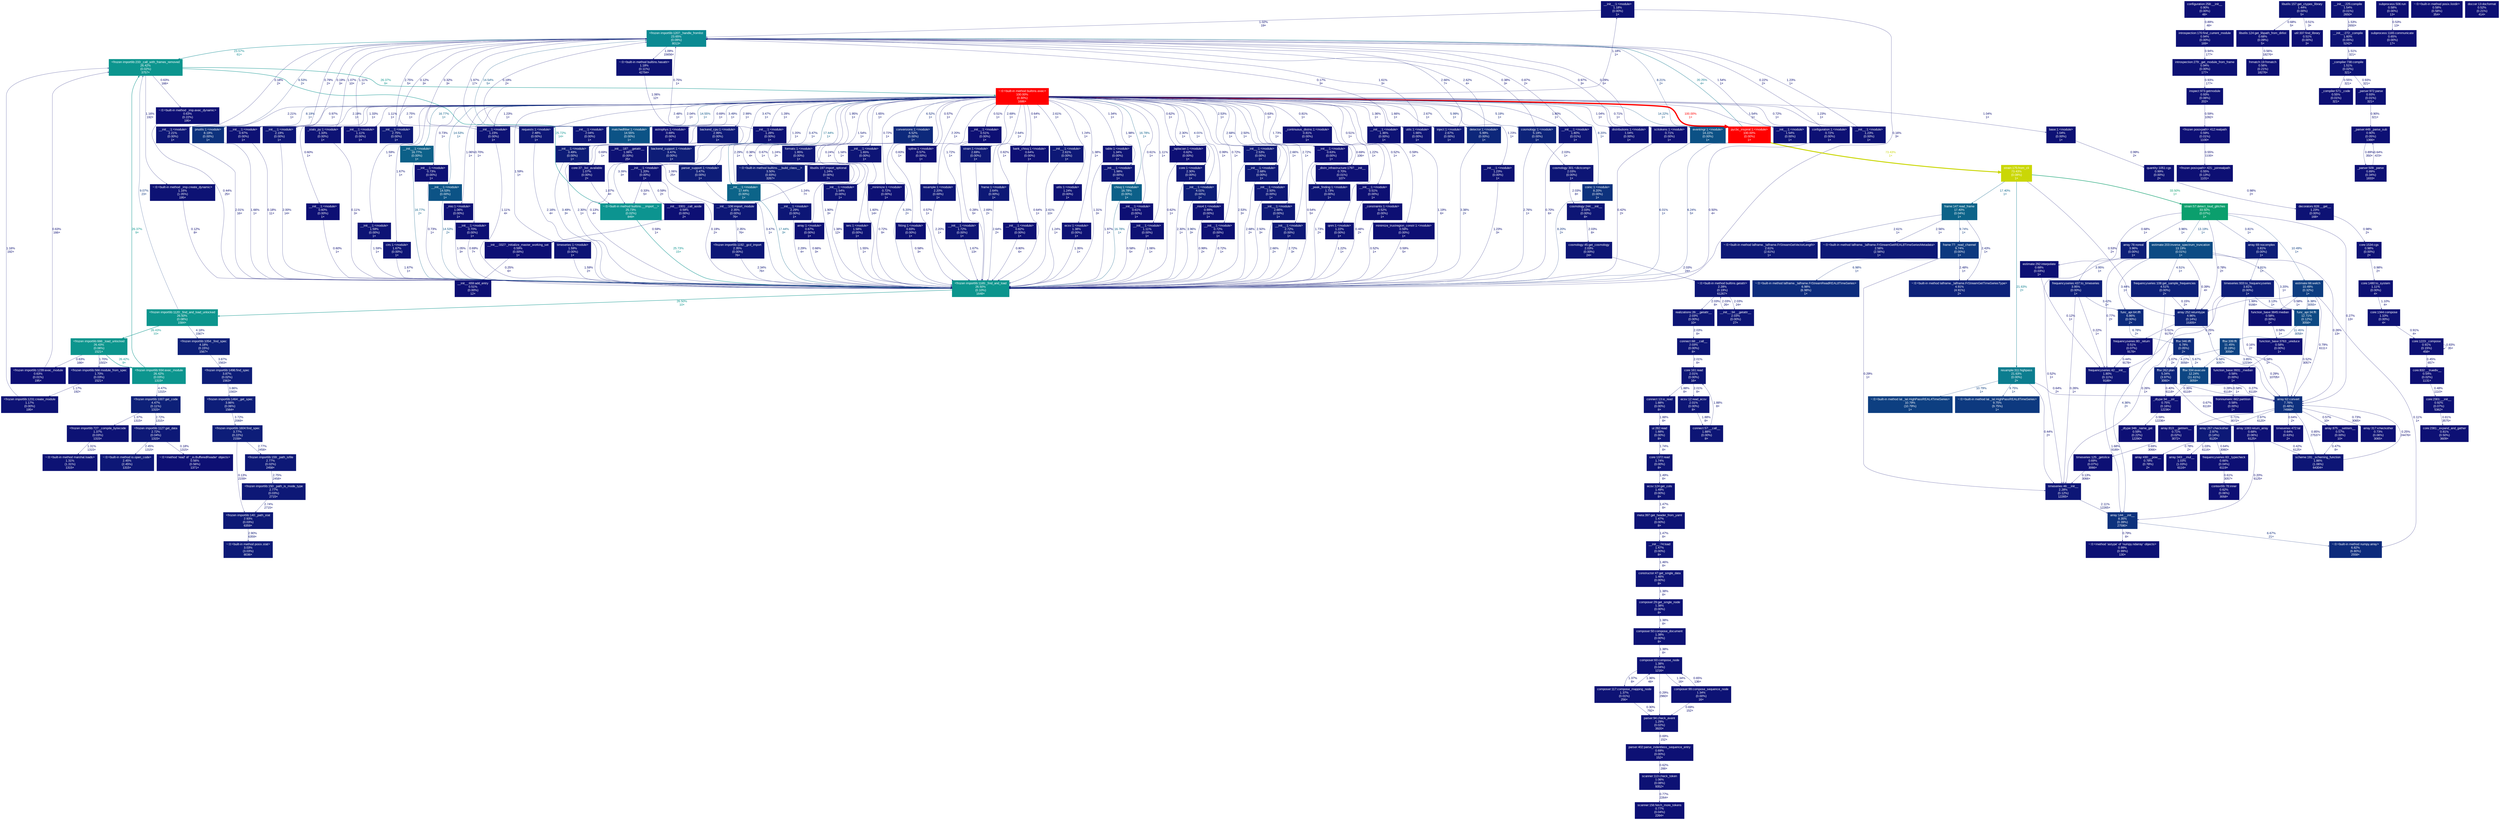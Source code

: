 digraph {
	graph [fontname=Arial, nodesep=0.125, ranksep=0.25];
	node [fontcolor=white, fontname=Arial, height=0, shape=box, style=filled, width=0];
	edge [fontname=Arial];
	23 [color="#0d1274", fontcolor="#ffffff", fontsize="10.00", label="__init__:1:<module>\n1.18%\n(0.00%)\n1×", tooltip="/work/pi_ccapano_umassd_edu/nperla_umassd_edu/envs/pycbc/lib/python3.11/site-packages/numpy/core/__init__.py"];
	23 -> 346 [arrowsize="0.35", color="#0d1174", fontcolor="#0d1174", fontsize="10.00", label="1.02%\n19×", labeldistance="0.50", penwidth="0.50"];
	23 -> 1118 [arrowsize="0.35", color="#0d0d73", fontcolor="#0d0d73", fontsize="10.00", label="0.16%\n3×", labeldistance="0.50", penwidth="0.50"];
	34 [color="#0d0f73", fontcolor="#ffffff", fontsize="10.00", label="<frozen posixpath>:421:_joinrealpath\n0.55%\n(0.13%)\n1101×", tooltip="<frozen posixpath>"];
	35 [color="#0d0f74", fontcolor="#ffffff", fontsize="10.00", label="<frozen posixpath>:412:realpath\n0.59%\n(0.01%)\n1100×", tooltip="<frozen posixpath>"];
	35 -> 34 [arrowsize="0.35", color="#0d0f73", fontcolor="#0d0f73", fontsize="10.00", label="0.55%\n1100×", labeldistance="0.50", penwidth="0.50"];
	36 [color="#0d1174", fontcolor="#ffffff", fontsize="10.00", label="inspect:973:getmodule\n0.93%\n(0.06%)\n202×", tooltip="/work/pi_ccapano_umassd_edu/nperla_umassd_edu/envs/pycbc/lib/python3.11/inspect.py"];
	36 -> 35 [arrowsize="0.35", color="#0d0f73", fontcolor="#0d0f73", fontsize="10.00", label="0.59%\n1092×", labeldistance="0.50", penwidth="0.50"];
	82 [color="#0d1375", fontcolor="#ffffff", fontsize="10.00", label="libutils:157:get_ctypes_library\n1.44%\n(0.00%)\n5×", tooltip="/work/pi_ccapano_umassd_edu/nperla_umassd_edu/envs/pycbc/lib/python3.11/site-packages/pycbc/libutils.py"];
	82 -> 83 [arrowsize="0.35", color="#0d1074", fontcolor="#0d1074", fontsize="10.00", label="0.68%\n5×", labeldistance="0.50", penwidth="0.50"];
	82 -> 3479 [arrowsize="0.35", color="#0d0f73", fontcolor="#0d0f73", fontsize="10.00", label="0.51%\n3×", labeldistance="0.50", penwidth="0.50"];
	83 [color="#0d1074", fontcolor="#ffffff", fontsize="10.00", label="libutils:124:get_libpath_from_dirlist\n0.68%\n(0.09%)\n5×", tooltip="/work/pi_ccapano_umassd_edu/nperla_umassd_edu/envs/pycbc/lib/python3.11/site-packages/pycbc/libutils.py"];
	83 -> 96 [arrowsize="0.35", color="#0d0f73", fontcolor="#0d0f73", fontsize="10.00", label="0.56%\n18276×", labeldistance="0.50", penwidth="0.50"];
	96 [color="#0d0f73", fontcolor="#ffffff", fontsize="10.00", label="fnmatch:19:fnmatch\n0.56%\n(0.21%)\n18276×", tooltip="/work/pi_ccapano_umassd_edu/nperla_umassd_edu/envs/pycbc/lib/python3.11/fnmatch.py"];
	121 [color="#0d277a", fontcolor="#ffffff", fontsize="10.00", label="detector:1:<module>\n5.99%\n(0.00%)\n1×", tooltip="/work/pi_ccapano_umassd_edu/nperla_umassd_edu/envs/pycbc/lib/python3.11/site-packages/pycbc/detector.py"];
	121 -> 346 [arrowsize="0.35", color="#0d1876", fontcolor="#0d1876", fontsize="10.00", label="2.62%\n4×", labeldistance="0.50", penwidth="0.50"];
	121 -> 1118 [arrowsize="0.35", color="#0d1b77", fontcolor="#0d1b77", fontsize="10.00", label="3.38%\n2×", labeldistance="0.50", penwidth="0.50"];
	125 [color="#0d1575", fontcolor="#ffffff", fontsize="10.00", label="__init__:1:<module>\n2.04%\n(0.00%)\n1×", tooltip="/work/pi_ccapano_umassd_edu/nperla_umassd_edu/envs/pycbc/lib/python3.11/site-packages/numpy/__init__.py"];
	125 -> 346 [arrowsize="0.35", color="#0d1575", fontcolor="#0d1575", fontsize="10.00", label="1.97%\n17×", labeldistance="0.50", penwidth="0.50"];
	180 [color="#0d0f74", fontcolor="#ffffff", fontsize="10.00", label="~:0:<built-in method _imp.exec_dynamic>\n0.63%\n(0.22%)\n195×", tooltip="~"];
	180 -> 1118 [arrowsize="0.35", color="#0d0f73", fontcolor="#0d0f73", fontsize="10.00", label="0.44%\n25×", labeldistance="0.50", penwidth="0.50"];
	183 [color="#0d1274", fontcolor="#ffffff", fontsize="10.00", label="~:0:<built-in method _imp.create_dynamic>\n1.16%\n(1.05%)\n195×", tooltip="~"];
	183 -> 1118 [arrowsize="0.35", color="#0d0d73", fontcolor="#0d0d73", fontsize="10.00", label="0.12%\n8×", labeldistance="0.50", penwidth="0.50"];
	202 [color="#0d1c77", fontcolor="#ffffff", fontsize="10.00", label="~:0:<built-in method builtins.__build_class__>\n3.50%\n(0.83%)\n3267×", tooltip="~"];
	296 [color="#0d1d78", fontcolor="#ffffff", fontsize="10.00", label="<frozen importlib:1604:find_spec\n3.77%\n(0.22%)\n2159×", tooltip="<frozen importlib._bootstrap_external>"];
	296 -> 336 [arrowsize="0.35", color="#0d1876", fontcolor="#0d1876", fontsize="10.00", label="2.77%\n2458×", labeldistance="0.50", penwidth="0.50"];
	296 -> 338 [arrowsize="0.35", color="#0d0d73", fontcolor="#0d0d73", fontsize="10.00", label="0.13%\n2159×", labeldistance="0.50", penwidth="0.50"];
	297 [color="#0d1d78", fontcolor="#ffffff", fontsize="10.00", label="<frozen importlib:1464:_get_spec\n3.86%\n(0.06%)\n1564×", tooltip="<frozen importlib._bootstrap_external>"];
	297 -> 296 [arrowsize="0.35", color="#0d1d78", fontcolor="#0d1d78", fontsize="10.00", label="3.72%\n2069×", labeldistance="0.50", penwidth="0.50"];
	305 [color="#0d1d78", fontcolor="#ffffff", fontsize="10.00", label="<frozen importlib:1496:find_spec\n3.87%\n(0.02%)\n1563×", tooltip="<frozen importlib._bootstrap_external>"];
	305 -> 297 [arrowsize="0.35", color="#0d1d78", fontcolor="#0d1d78", fontsize="10.00", label="3.86%\n1563×", labeldistance="0.50", penwidth="0.50"];
	306 [color="#0d1f78", fontcolor="#ffffff", fontsize="10.00", label="<frozen importlib:1054:_find_spec\n4.18%\n(0.15%)\n1567×", tooltip="<frozen importlib._bootstrap>"];
	306 -> 305 [arrowsize="0.35", color="#0d1d78", fontcolor="#0d1d78", fontsize="10.00", label="3.87%\n1563×", labeldistance="0.50", penwidth="0.50"];
	312 [color="#0d0f74", fontcolor="#ffffff", fontsize="10.00", label="<frozen importlib:1239:exec_module\n0.63%\n(0.01%)\n195×", tooltip="<frozen importlib._bootstrap_external>"];
	312 -> 1427 [arrowsize="0.35", color="#0d0f74", fontcolor="#0d0f74", fontsize="10.00", label="0.63%\n166×", labeldistance="0.50", penwidth="0.50"];
	313 [color="#0c958d", fontcolor="#ffffff", fontsize="10.00", label="<frozen importlib:666:_load_unlocked\n26.43%\n(0.06%)\n1521×", tooltip="<frozen importlib._bootstrap>"];
	313 -> 312 [arrowsize="0.35", color="#0d0f74", fontcolor="#0d0f74", fontsize="10.00", label="0.63%\n166×", labeldistance="0.50", penwidth="0.50"];
	313 -> 315 [arrowsize="0.35", color="#0d1475", fontcolor="#0d1475", fontsize="10.00", label="1.70%\n1502×", labeldistance="0.50", penwidth="0.50"];
	313 -> 324 [arrowsize="0.51", color="#0c958e", fontcolor="#0c958e", fontsize="10.00", label="26.42%\n9×", labeldistance="1.06", penwidth="1.06"];
	314 [color="#0d1274", fontcolor="#ffffff", fontsize="10.00", label="<frozen importlib:1231:create_module\n1.17%\n(0.00%)\n195×", tooltip="<frozen importlib._bootstrap_external>"];
	314 -> 1427 [arrowsize="0.35", color="#0d1274", fontcolor="#0d1274", fontsize="10.00", label="1.16%\n192×", labeldistance="0.50", penwidth="0.50"];
	315 [color="#0d1475", fontcolor="#ffffff", fontsize="10.00", label="<frozen importlib:566:module_from_spec\n1.70%\n(0.03%)\n1521×", tooltip="<frozen importlib._bootstrap>"];
	315 -> 314 [arrowsize="0.35", color="#0d1274", fontcolor="#0d1274", fontsize="10.00", label="1.17%\n192×", labeldistance="0.50", penwidth="0.50"];
	318 [color="#0d2078", fontcolor="#ffffff", fontsize="10.00", label="<frozen importlib:1007:get_code\n4.47%\n(0.11%)\n1315×", tooltip="<frozen importlib._bootstrap_external>"];
	318 -> 321 [arrowsize="0.35", color="#0d1876", fontcolor="#0d1876", fontsize="10.00", label="2.72%\n1315×", labeldistance="0.50", penwidth="0.50"];
	318 -> 327 [arrowsize="0.35", color="#0d1274", fontcolor="#0d1274", fontsize="10.00", label="1.37%\n1315×", labeldistance="0.50", penwidth="0.50"];
	321 [color="#0d1876", fontcolor="#ffffff", fontsize="10.00", label="<frozen importlib:1127:get_data\n2.72%\n(0.04%)\n1315×", tooltip="<frozen importlib._bootstrap_external>"];
	321 -> 1636 [arrowsize="0.35", color="#0d0d73", fontcolor="#0d0d73", fontsize="10.00", label="0.18%\n1315×", labeldistance="0.50", penwidth="0.50"];
	321 -> 1649 [arrowsize="0.35", color="#0d1776", fontcolor="#0d1776", fontsize="10.00", label="2.45%\n1315×", labeldistance="0.50", penwidth="0.50"];
	324 [color="#0c958e", fontcolor="#ffffff", fontsize="10.00", label="<frozen importlib:934:exec_module\n26.42%\n(0.03%)\n1315×", tooltip="<frozen importlib._bootstrap_external>"];
	324 -> 318 [arrowsize="0.35", color="#0d2078", fontcolor="#0d2078", fontsize="10.00", label="4.47%\n1315×", labeldistance="0.50", penwidth="0.50"];
	324 -> 1427 [arrowsize="0.51", color="#0c958e", fontcolor="#0c958e", fontsize="10.00", label="26.37%\n9×", labeldistance="1.05", penwidth="1.05"];
	327 [color="#0d1274", fontcolor="#ffffff", fontsize="10.00", label="<frozen importlib:727:_compile_bytecode\n1.37%\n(0.03%)\n1315×", tooltip="<frozen importlib._bootstrap_external>"];
	327 -> 1729 [arrowsize="0.35", color="#0d1274", fontcolor="#0d1274", fontsize="10.00", label="1.31%\n1315×", labeldistance="0.50", penwidth="0.50"];
	336 [color="#0d1876", fontcolor="#ffffff", fontsize="10.00", label="<frozen importlib:159:_path_isfile\n2.77%\n(0.02%)\n2458×", tooltip="<frozen importlib._bootstrap_external>"];
	336 -> 337 [arrowsize="0.35", color="#0d1876", fontcolor="#0d1876", fontsize="10.00", label="2.75%\n2458×", labeldistance="0.50", penwidth="0.50"];
	337 [color="#0d1876", fontcolor="#ffffff", fontsize="10.00", label="<frozen importlib:150:_path_is_mode_type\n2.77%\n(0.03%)\n2715×", tooltip="<frozen importlib._bootstrap_external>"];
	337 -> 338 [arrowsize="0.35", color="#0d1876", fontcolor="#0d1876", fontsize="10.00", label="2.74%\n2715×", labeldistance="0.50", penwidth="0.50"];
	338 [color="#0d1976", fontcolor="#ffffff", fontsize="10.00", label="<frozen importlib:140:_path_stat\n2.93%\n(0.03%)\n6359×", tooltip="<frozen importlib._bootstrap_external>"];
	338 -> 1665 [arrowsize="0.35", color="#0d1976", fontcolor="#0d1976", fontsize="10.00", label="2.90%\n6359×", labeldistance="0.50", penwidth="0.50"];
	346 [color="#0c8a92", fontcolor="#ffffff", fontsize="10.00", label="<frozen importlib:1207:_handle_fromlist\n23.65%\n(0.09%)\n8013×", tooltip="<frozen importlib._bootstrap>"];
	346 -> 1427 [arrowsize="0.49", color="#0c8a92", fontcolor="#0c8a92", fontsize="10.00", label="23.57%\n61×", labeldistance="0.94", penwidth="0.94"];
	346 -> 2105 [arrowsize="0.35", color="#0d1174", fontcolor="#0d1174", fontsize="10.00", label="1.09%\n15656×", labeldistance="0.50", penwidth="0.50"];
	347 [color="#0c9490", fontcolor="#ffffff", fontsize="10.00", label="~:0:<built-in method builtins.__import__>\n25.73%\n(0.02%)\n849×", tooltip="~"];
	347 -> 1118 [arrowsize="0.51", color="#0c9490", fontcolor="#0c9490", fontsize="10.00", label="25.73%\n15×", labeldistance="1.03", penwidth="1.03"];
	363 [color="#ff0000", fontcolor="#ffffff", fontsize="10.00", label="pycbc_inspiral:1:<module>\n100.00%\n(0.00%)\n1×", tooltip="/work/pi_ccapano_umassd_edu/nperla_umassd_edu/envs/pycbc/bin/pycbc_inspiral"];
	363 -> 346 [arrowsize="0.45", color="#0c758d", fontcolor="#0c758d", fontsize="10.00", label="20.25%\n4×", labeldistance="0.81", penwidth="0.81"];
	363 -> 1118 [arrowsize="0.35", color="#0d287b", fontcolor="#0d287b", fontsize="10.00", label="6.24%\n5×", labeldistance="0.50", penwidth="0.50"];
	363 -> 2136 [arrowsize="0.86", color="#cad706", fontcolor="#cad706", fontsize="10.00", label="73.43%\n1×", labeldistance="2.94", penwidth="2.94"];
	398 [color="#0d1074", fontcolor="#ffffff", fontsize="10.00", label="array:1:<module>\n0.67%\n(0.00%)\n1×", tooltip="/work/pi_ccapano_umassd_edu/nperla_umassd_edu/envs/pycbc/lib/python3.11/site-packages/pycbc/types/array.py"];
	398 -> 1118 [arrowsize="0.35", color="#0d0f74", fontcolor="#0d0f74", fontsize="10.00", label="0.66%\n3×", labeldistance="0.50", penwidth="0.50"];
	403 [color="#0d1e78", fontcolor="#ffffff", fontsize="10.00", label="frequencyseries:437:to_timeseries\n3.95%\n(0.00%)\n1×", tooltip="/work/pi_ccapano_umassd_edu/nperla_umassd_edu/envs/pycbc/lib/python3.11/site-packages/pycbc/types/frequencyseries.py"];
	403 -> 2210 [arrowsize="0.35", color="#0d0e73", fontcolor="#0d0e73", fontsize="10.00", label="0.26%\n1×", labeldistance="0.50", penwidth="0.50"];
	403 -> 2211 [arrowsize="0.35", color="#0d0e73", fontcolor="#0d0e73", fontsize="10.00", label="0.22%\n1×", labeldistance="0.50", penwidth="0.50"];
	403 -> 2213 [arrowsize="0.35", color="#0d1b77", fontcolor="#0d1b77", fontsize="10.00", label="3.42%\n1×", labeldistance="0.50", penwidth="0.50"];
	404 [color="#0d1d78", fontcolor="#ffffff", fontsize="10.00", label="timeseries:933:to_frequencyseries\n3.81%\n(0.00%)\n1×", tooltip="/work/pi_ccapano_umassd_edu/nperla_umassd_edu/envs/pycbc/lib/python3.11/site-packages/pycbc/types/timeseries.py"];
	404 -> 2210 [arrowsize="0.35", color="#0d0e73", fontcolor="#0d0e73", fontsize="10.00", label="0.26%\n1×", labeldistance="0.50", penwidth="0.50"];
	404 -> 2211 [arrowsize="0.35", color="#0d0e73", fontcolor="#0d0e73", fontsize="10.00", label="0.25%\n1×", labeldistance="0.50", penwidth="0.50"];
	404 -> 2214 [arrowsize="0.35", color="#0d1a77", fontcolor="#0d1a77", fontsize="10.00", label="3.13%\n1×", labeldistance="0.50", penwidth="0.50"];
	404 -> 3489 [arrowsize="0.35", color="#0d0d73", fontcolor="#0d0d73", fontsize="10.00", label="0.16%\n2×", labeldistance="0.50", penwidth="0.50"];
	420 [color="#0d1274", fontcolor="#ffffff", fontsize="10.00", label="__init__:1:<module>\n1.28%\n(0.00%)\n1×", tooltip="/work/pi_ccapano_umassd_edu/nperla_umassd_edu/envs/pycbc/lib/python3.11/site-packages/astropy/__init__.py"];
	420 -> 202 [arrowsize="0.35", color="#0d0e73", fontcolor="#0d0e73", fontsize="10.00", label="0.38%\n4×", labeldistance="0.50", penwidth="0.50"];
	420 -> 346 [arrowsize="0.35", color="#0d1074", fontcolor="#0d1074", fontsize="10.00", label="0.75%\n1×", labeldistance="0.50", penwidth="0.50"];
	420 -> 1118 [arrowsize="0.35", color="#0d0d73", fontcolor="#0d0d73", fontsize="10.00", label="0.13%\n4×", labeldistance="0.50", penwidth="0.50"];
	421 [color="#0c5185", fontcolor="#ffffff", fontsize="10.00", label="eventmgr:1:<module>\n14.22%\n(0.00%)\n1×", tooltip="/work/pi_ccapano_umassd_edu/nperla_umassd_edu/envs/pycbc/lib/python3.11/site-packages/pycbc/events/eventmgr.py"];
	421 -> 346 [arrowsize="0.35", color="#0d327d", fontcolor="#0d327d", fontsize="10.00", label="8.21%\n2×", labeldistance="0.50", penwidth="0.50"];
	421 -> 1118 [arrowsize="0.35", color="#0d277a", fontcolor="#0d277a", fontsize="10.00", label="6.01%\n1×", labeldistance="0.50", penwidth="0.50"];
	422 [color="#0c5386", fontcolor="#ffffff", fontsize="10.00", label="matchedfilter:1:<module>\n14.55%\n(0.00%)\n1×", tooltip="/work/pi_ccapano_umassd_edu/nperla_umassd_edu/envs/pycbc/lib/python3.11/site-packages/pycbc/filter/matchedfilter.py"];
	422 -> 346 [arrowsize="0.38", color="#0c5386", fontcolor="#0c5386", fontsize="10.00", label="14.54%\n5×", labeldistance="0.58", penwidth="0.58"];
	424 [color="#0d1074", fontcolor="#ffffff", fontsize="10.00", label="configuration:1:<module>\n0.72%\n(0.00%)\n1×", tooltip="/work/pi_ccapano_umassd_edu/nperla_umassd_edu/envs/pycbc/lib/python3.11/site-packages/astropy/config/configuration.py"];
	424 -> 346 [arrowsize="0.35", color="#0d0e73", fontcolor="#0d0e73", fontsize="10.00", label="0.22%\n2×", labeldistance="0.50", penwidth="0.50"];
	424 -> 1118 [arrowsize="0.35", color="#0d0f73", fontcolor="#0d0f73", fontsize="10.00", label="0.50%\n4×", labeldistance="0.50", penwidth="0.50"];
	425 [color="#0d1074", fontcolor="#ffffff", fontsize="10.00", label="configuration:258:__init__\n0.90%\n(0.00%)\n48×", tooltip="/work/pi_ccapano_umassd_edu/nperla_umassd_edu/envs/pycbc/lib/python3.11/site-packages/astropy/config/configuration.py"];
	425 -> 2216 [arrowsize="0.35", color="#0d1074", fontcolor="#0d1074", fontsize="10.00", label="0.89%\n48×", labeldistance="0.50", penwidth="0.50"];
	438 [color="#0d1575", fontcolor="#ffffff", fontsize="10.00", label="formats:1:<module>\n1.95%\n(0.00%)\n1×", tooltip="/work/pi_ccapano_umassd_edu/nperla_umassd_edu/envs/pycbc/lib/python3.11/site-packages/astropy/time/formats.py"];
	438 -> 1118 [arrowsize="0.35", color="#0d1575", fontcolor="#0d1575", fontsize="10.00", label="1.90%\n3×", labeldistance="0.50", penwidth="0.50"];
	450 [color="#0d1074", fontcolor="#ffffff", fontsize="10.00", label="astrophys:1:<module>\n0.69%\n(0.00%)\n1×", tooltip="/work/pi_ccapano_umassd_edu/nperla_umassd_edu/envs/pycbc/lib/python3.11/site-packages/astropy/units/astrophys.py"];
	450 -> 346 [arrowsize="0.35", color="#0d0e73", fontcolor="#0d0e73", fontsize="10.00", label="0.19%\n2×", labeldistance="0.50", penwidth="0.50"];
	464 [color="#0d1676", fontcolor="#ffffff", fontsize="10.00", label="__init__:1:<module>\n2.21%\n(0.00%)\n1×", tooltip="/work/pi_ccapano_umassd_edu/nperla_umassd_edu/envs/pycbc/lib/python3.11/site-packages/astropy/coordinates/builtin_frames/__init__.py"];
	464 -> 346 [arrowsize="0.35", color="#0d0e73", fontcolor="#0d0e73", fontsize="10.00", label="0.18%\n2×", labeldistance="0.50", penwidth="0.50"];
	464 -> 1118 [arrowsize="0.35", color="#0d1575", fontcolor="#0d1575", fontsize="10.00", label="2.01%\n16×", labeldistance="0.50", penwidth="0.50"];
	466 [color="#0d1475", fontcolor="#ffffff", fontsize="10.00", label="utils:1:<module>\n1.66%\n(0.00%)\n1×", tooltip="/work/pi_ccapano_umassd_edu/nperla_umassd_edu/envs/pycbc/lib/python3.11/site-packages/astropy/coordinates/builtin_frames/utils.py"];
	466 -> 346 [arrowsize="0.35", color="#0d1375", fontcolor="#0d1375", fontsize="10.00", label="1.61%\n3×", labeldistance="0.50", penwidth="0.50"];
	468 [color="#0d1375", fontcolor="#ffffff", fontsize="10.00", label="__init__:1:<module>\n1.54%\n(0.00%)\n1×", tooltip="/work/pi_ccapano_umassd_edu/nperla_umassd_edu/envs/pycbc/lib/python3.11/site-packages/astropy/table/__init__.py"];
	468 -> 1118 [arrowsize="0.35", color="#0d1275", fontcolor="#0d1275", fontsize="10.00", label="1.38%\n12×", labeldistance="0.50", penwidth="0.50"];
	469 [color="#0d1375", fontcolor="#ffffff", fontsize="10.00", label="iers:1:<module>\n1.58%\n(0.00%)\n1×", tooltip="/work/pi_ccapano_umassd_edu/nperla_umassd_edu/envs/pycbc/lib/python3.11/site-packages/astropy/utils/iers/iers.py"];
	469 -> 1118 [arrowsize="0.35", color="#0d1375", fontcolor="#0d1375", fontsize="10.00", label="1.55%\n1×", labeldistance="0.50", penwidth="0.50"];
	507 [color="#0d1475", fontcolor="#ffffff", fontsize="10.00", label="__init__:1:<module>\n1.65%\n(0.00%)\n1×", tooltip="/work/pi_ccapano_umassd_edu/nperla_umassd_edu/envs/pycbc/lib/python3.11/site-packages/scipy/optimize/__init__.py"];
	507 -> 1118 [arrowsize="0.35", color="#0d1375", fontcolor="#0d1375", fontsize="10.00", label="1.60%\n14×", labeldistance="0.50", penwidth="0.50"];
	508 [color="#0d327d", fontcolor="#ffffff", fontsize="10.00", label="pnutils:1:<module>\n8.19%\n(0.00%)\n1×", tooltip="/work/pi_ccapano_umassd_edu/nperla_umassd_edu/envs/pycbc/lib/python3.11/site-packages/pycbc/pnutils.py"];
	508 -> 346 [arrowsize="0.35", color="#0d2a7b", fontcolor="#0d2a7b", fontsize="10.00", label="6.53%\n2×", labeldistance="0.50", penwidth="0.50"];
	508 -> 1118 [arrowsize="0.35", color="#0d1475", fontcolor="#0d1475", fontsize="10.00", label="1.66%\n1×", labeldistance="0.50", penwidth="0.50"];
	510 [color="#0d1074", fontcolor="#ffffff", fontsize="10.00", label="_minimize:1:<module>\n0.72%\n(0.00%)\n1×", tooltip="/work/pi_ccapano_umassd_edu/nperla_umassd_edu/envs/pycbc/lib/python3.11/site-packages/scipy/optimize/_minimize.py"];
	510 -> 1118 [arrowsize="0.35", color="#0d1074", fontcolor="#0d1074", fontsize="10.00", label="0.72%\n9×", labeldistance="0.50", penwidth="0.50"];
	518 [color="#0d297b", fontcolor="#ffffff", fontsize="10.00", label="conversions:1:<module>\n6.52%\n(0.00%)\n1×", tooltip="/work/pi_ccapano_umassd_edu/nperla_umassd_edu/envs/pycbc/lib/python3.11/site-packages/pycbc/conversions.py"];
	518 -> 1118 [arrowsize="0.35", color="#0d2379", fontcolor="#0d2379", fontsize="10.00", label="5.20%\n2×", labeldistance="0.50", penwidth="0.50"];
	518 -> 7447 [arrowsize="0.35", color="#0d1274", fontcolor="#0d1274", fontsize="10.00", label="1.24%\n2×", labeldistance="0.50", penwidth="0.50"];
	526 [color="#0d1174", fontcolor="#ffffff", fontsize="10.00", label="base:1:<module>\n1.04%\n(0.00%)\n1×", tooltip="/work/pi_ccapano_umassd_edu/nperla_umassd_edu/envs/pycbc/lib/python3.11/site-packages/astropy/cosmology/flrw/base.py"];
	526 -> 3593 [arrowsize="0.35", color="#0d1174", fontcolor="#0d1174", fontsize="10.00", label="0.99%\n2×", labeldistance="0.50", penwidth="0.50"];
	528 [color="#0d1074", fontcolor="#ffffff", fontsize="10.00", label="fitting:1:<module>\n0.83%\n(0.00%)\n1×", tooltip="/work/pi_ccapano_umassd_edu/nperla_umassd_edu/envs/pycbc/lib/python3.11/site-packages/astropy/modeling/fitting.py"];
	528 -> 1118 [arrowsize="0.35", color="#0d0f73", fontcolor="#0d0f73", fontsize="10.00", label="0.58%\n3×", labeldistance="0.50", penwidth="0.50"];
	546 [color="#0d1274", fontcolor="#ffffff", fontsize="10.00", label="__init__:1:<module>\n1.20%\n(0.00%)\n1×", tooltip="/work/pi_ccapano_umassd_edu/nperla_umassd_edu/envs/pycbc/lib/python3.11/site-packages/pkg_resources/__init__.py"];
	546 -> 347 [arrowsize="0.35", color="#0d0e73", fontcolor="#0d0e73", fontsize="10.00", label="0.33%\n5×", labeldistance="0.50", penwidth="0.50"];
	546 -> 1118 [arrowsize="0.35", color="#0d0e73", fontcolor="#0d0e73", fontsize="10.00", label="0.19%\n2×", labeldistance="0.50", penwidth="0.50"];
	546 -> 3823 [arrowsize="0.35", color="#0d0f74", fontcolor="#0d0f74", fontsize="10.00", label="0.59%\n2×", labeldistance="0.50", penwidth="0.50"];
	552 [color="#0d1676", fontcolor="#ffffff", fontsize="10.00", label="__init__:1:<module>\n2.19%\n(0.00%)\n1×", tooltip="/work/pi_ccapano_umassd_edu/nperla_umassd_edu/envs/pycbc/lib/python3.11/site-packages/scipy/signal/__init__.py"];
	552 -> 346 [arrowsize="0.35", color="#0d0e73", fontcolor="#0d0e73", fontsize="10.00", label="0.19%\n3×", labeldistance="0.50", penwidth="0.50"];
	552 -> 1118 [arrowsize="0.35", color="#0d1575", fontcolor="#0d1575", fontsize="10.00", label="2.00%\n14×", labeldistance="0.50", penwidth="0.50"];
	553 [color="#0d1676", fontcolor="#ffffff", fontsize="10.00", label="resample:1:<module>\n2.20%\n(0.00%)\n1×", tooltip="/work/pi_ccapano_umassd_edu/nperla_umassd_edu/envs/pycbc/lib/python3.11/site-packages/pycbc/filter/resample.py"];
	553 -> 1118 [arrowsize="0.35", color="#0d1676", fontcolor="#0d1676", fontsize="10.00", label="2.20%\n1×", labeldistance="0.50", penwidth="0.50"];
	564 [color="#0d1475", fontcolor="#ffffff", fontsize="10.00", label="__init__:1:<module>\n1.72%\n(0.00%)\n1×", tooltip="/work/pi_ccapano_umassd_edu/nperla_umassd_edu/envs/pycbc/lib/python3.11/site-packages/scipy/stats/__init__.py"];
	564 -> 1118 [arrowsize="0.35", color="#0d1475", fontcolor="#0d1475", fontsize="10.00", label="1.67%\n13×", labeldistance="0.50", penwidth="0.50"];
	565 [color="#0d1274", fontcolor="#ffffff", fontsize="10.00", label="_stats_py:1:<module>\n1.33%\n(0.00%)\n1×", tooltip="/work/pi_ccapano_umassd_edu/nperla_umassd_edu/envs/pycbc/lib/python3.11/site-packages/scipy/stats/_stats_py.py"];
	565 -> 346 [arrowsize="0.35", color="#0d1174", fontcolor="#0d1174", fontsize="10.00", label="1.07%\n10×", labeldistance="0.50", penwidth="0.50"];
	565 -> 1118 [arrowsize="0.35", color="#0d0d73", fontcolor="#0d0d73", fontsize="10.00", label="0.11%\n3×", labeldistance="0.50", penwidth="0.50"];
	568 [color="#0d1074", fontcolor="#ffffff", fontsize="10.00", label="_continuous_distns:1:<module>\n0.81%\n(0.00%)\n1×", tooltip="/work/pi_ccapano_umassd_edu/nperla_umassd_edu/envs/pycbc/lib/python3.11/site-packages/scipy/stats/_continuous_distns.py"];
	568 -> 3007 [arrowsize="0.35", color="#0d1074", fontcolor="#0d1074", fontsize="10.00", label="0.69%\n106×", labeldistance="0.50", penwidth="0.50"];
	569 [color="#0d1274", fontcolor="#ffffff", fontsize="10.00", label="__init__:1:<module>\n1.23%\n(0.00%)\n1×", tooltip="/work/pi_ccapano_umassd_edu/nperla_umassd_edu/envs/pycbc/lib/python3.11/site-packages/requests/__init__.py"];
	569 -> 346 [arrowsize="0.35", color="#0d0d73", fontcolor="#0d0d73", fontsize="10.00", label="0.12%\n3×", labeldistance="0.50", penwidth="0.50"];
	569 -> 1118 [arrowsize="0.35", color="#0d1174", fontcolor="#0d1174", fontsize="10.00", label="1.11%\n4×", labeldistance="0.50", penwidth="0.50"];
	588 [color="#0d1876", fontcolor="#ffffff", fontsize="10.00", label="strain:1:<module>\n2.69%\n(0.00%)\n1×", tooltip="/work/pi_ccapano_umassd_edu/nperla_umassd_edu/envs/pycbc/lib/python3.11/site-packages/pycbc/strain/strain.py"];
	588 -> 1118 [arrowsize="0.35", color="#0d1876", fontcolor="#0d1876", fontsize="10.00", label="2.69%\n2×", labeldistance="0.50", penwidth="0.50"];
	589 [color="#0d1876", fontcolor="#ffffff", fontsize="10.00", label="frame:1:<module>\n2.64%\n(0.00%)\n1×", tooltip="/work/pi_ccapano_umassd_edu/nperla_umassd_edu/envs/pycbc/lib/python3.11/site-packages/pycbc/frame/frame.py"];
	589 -> 1118 [arrowsize="0.35", color="#0d1876", fontcolor="#0d1876", fontsize="10.00", label="2.64%\n2×", labeldistance="0.50", penwidth="0.50"];
	590 [color="#0d1876", fontcolor="#ffffff", fontsize="10.00", label="inject:1:<module>\n2.67%\n(0.00%)\n1×", tooltip="/work/pi_ccapano_umassd_edu/nperla_umassd_edu/envs/pycbc/lib/python3.11/site-packages/pycbc/inject/inject.py"];
	590 -> 346 [arrowsize="0.35", color="#0d1876", fontcolor="#0d1876", fontsize="10.00", label="2.66%\n7×", labeldistance="0.50", penwidth="0.50"];
	591 [color="#0d1776", fontcolor="#ffffff", fontsize="10.00", label="requests:1:<module>\n2.48%\n(0.00%)\n1×", tooltip="/work/pi_ccapano_umassd_edu/nperla_umassd_edu/envs/pycbc/lib/python3.11/site-packages/igwn_auth_utils/requests.py"];
	591 -> 346 [arrowsize="0.35", color="#0d0e73", fontcolor="#0d0e73", fontsize="10.00", label="0.32%\n3×", labeldistance="0.50", penwidth="0.50"];
	591 -> 1118 [arrowsize="0.35", color="#0d1676", fontcolor="#0d1676", fontsize="10.00", label="2.16%\n4×", labeldistance="0.50", penwidth="0.50"];
	601 [color="#0d1074", fontcolor="#ffffff", fontsize="10.00", label="__init__:1:<module>\n0.82%\n(0.00%)\n1×", tooltip="/work/pi_ccapano_umassd_edu/nperla_umassd_edu/envs/pycbc/lib/python3.11/site-packages/urllib3/__init__.py"];
	601 -> 1118 [arrowsize="0.35", color="#0d1074", fontcolor="#0d1074", fontsize="10.00", label="0.80%\n6×", labeldistance="0.50", penwidth="0.50"];
	615 [color="#0d1074", fontcolor="#ffffff", fontsize="10.00", label="scitokens:1:<module>\n0.71%\n(0.00%)\n1×", tooltip="/work/pi_ccapano_umassd_edu/nperla_umassd_edu/envs/pycbc/lib/python3.11/site-packages/scitokens/scitokens.py"];
	615 -> 346 [arrowsize="0.35", color="#0d0e73", fontcolor="#0d0e73", fontsize="10.00", label="0.29%\n5×", labeldistance="0.50", penwidth="0.50"];
	615 -> 1118 [arrowsize="0.35", color="#0d0e73", fontcolor="#0d0e73", fontsize="10.00", label="0.42%\n2×", labeldistance="0.50", penwidth="0.50"];
	686 [color="#0d0f74", fontcolor="#ffffff", fontsize="10.00", label="bank_chisq:1:<module>\n0.64%\n(0.00%)\n1×", tooltip="/work/pi_ccapano_umassd_edu/nperla_umassd_edu/envs/pycbc/lib/python3.11/site-packages/pycbc/vetoes/bank_chisq.py"];
	686 -> 1118 [arrowsize="0.35", color="#0d0f74", fontcolor="#0d0f74", fontsize="10.00", label="0.64%\n1×", labeldistance="0.50", penwidth="0.50"];
	737 [color="#0d1174", fontcolor="#ffffff", fontsize="10.00", label="distributions:1:<module>\n1.04%\n(0.00%)\n1×", tooltip="/work/pi_ccapano_umassd_edu/nperla_umassd_edu/envs/pycbc/lib/python3.11/site-packages/scipy/stats/distributions.py"];
	737 -> 346 [arrowsize="0.35", color="#0d1174", fontcolor="#0d1174", fontsize="10.00", label="0.97%\n3×", labeldistance="0.50", penwidth="0.50"];
	742 [color="#0d1475", fontcolor="#ffffff", fontsize="10.00", label="_peak_finding:1:<module>\n1.73%\n(0.00%)\n1×", tooltip="/work/pi_ccapano_umassd_edu/nperla_umassd_edu/envs/pycbc/lib/python3.11/site-packages/scipy/signal/_peak_finding.py"];
	742 -> 1118 [arrowsize="0.35", color="#0d1475", fontcolor="#0d1475", fontsize="10.00", label="1.73%\n2×", labeldistance="0.50", penwidth="0.50"];
	760 [color="#0d1274", fontcolor="#ffffff", fontsize="10.00", label="qnm:1:<module>\n1.22%\n(0.00%)\n1×", tooltip="/work/pi_ccapano_umassd_edu/nperla_umassd_edu/envs/pycbc/lib/python3.11/site-packages/pykerr/qnm.py"];
	760 -> 1118 [arrowsize="0.35", color="#0d1274", fontcolor="#0d1274", fontsize="10.00", label="1.22%\n1×", labeldistance="0.50", penwidth="0.50"];
	771 [color="#0d0f73", fontcolor="#ffffff", fontsize="10.00", label="__init__:1:<module>\n0.51%\n(0.00%)\n1×", tooltip="/work/pi_ccapano_umassd_edu/nperla_umassd_edu/envs/pycbc/lib/python3.11/site-packages/astropy/nddata/__init__.py"];
	771 -> 202 [arrowsize="0.35", color="#0d0e73", fontcolor="#0d0e73", fontsize="10.00", label="0.24%\n1×", labeldistance="0.50", penwidth="0.50"];
	771 -> 1118 [arrowsize="0.35", color="#0d0e73", fontcolor="#0d0e73", fontsize="10.00", label="0.28%\n5×", labeldistance="0.50", penwidth="0.50"];
	783 [color="#0d0f73", fontcolor="#ffffff", fontsize="10.00", label="spline:1:<module>\n0.57%\n(0.00%)\n1×", tooltip="/work/pi_ccapano_umassd_edu/nperla_umassd_edu/envs/pycbc/lib/python3.11/site-packages/astropy/modeling/spline.py"];
	783 -> 1118 [arrowsize="0.35", color="#0d0f73", fontcolor="#0d0f73", fontsize="10.00", label="0.57%\n1×", labeldistance="0.50", penwidth="0.50"];
	784 [color="#0d1375", fontcolor="#ffffff", fontsize="10.00", label="__init__:1:<module>\n1.54%\n(0.00%)\n1×", tooltip="/work/pi_ccapano_umassd_edu/nperla_umassd_edu/envs/pycbc/lib/python3.11/site-packages/astropy/cosmology/io/__init__.py"];
	784 -> 346 [arrowsize="0.35", color="#0d1375", fontcolor="#0d1375", fontsize="10.00", label="1.54%\n1×", labeldistance="0.50", penwidth="0.50"];
	785 [color="#0d1274", fontcolor="#ffffff", fontsize="10.00", label="__init__:1:<module>\n1.23%\n(0.00%)\n1×", tooltip="/work/pi_ccapano_umassd_edu/nperla_umassd_edu/envs/pycbc/lib/python3.11/site-packages/astropy/modeling/__init__.py"];
	785 -> 346 [arrowsize="0.35", color="#0d1274", fontcolor="#0d1274", fontsize="10.00", label="1.23%\n1×", labeldistance="0.50", penwidth="0.50"];
	786 [color="#0d1274", fontcolor="#ffffff", fontsize="10.00", label="utils:1:<module>\n1.24%\n(0.00%)\n1×", tooltip="/work/pi_ccapano_umassd_edu/nperla_umassd_edu/envs/pycbc/lib/python3.11/site-packages/astropy/cosmology/io/utils.py"];
	786 -> 1118 [arrowsize="0.35", color="#0d1274", fontcolor="#0d1274", fontsize="10.00", label="1.24%\n1×", labeldistance="0.50", penwidth="0.50"];
	787 [color="#0d1275", fontcolor="#ffffff", fontsize="10.00", label="ecsv:1:<module>\n1.38%\n(0.00%)\n1×", tooltip="/work/pi_ccapano_umassd_edu/nperla_umassd_edu/envs/pycbc/lib/python3.11/site-packages/astropy/cosmology/io/ecsv.py"];
	787 -> 1118 [arrowsize="0.35", color="#0d1274", fontcolor="#0d1274", fontsize="10.00", label="1.35%\n1×", labeldistance="0.50", penwidth="0.50"];
	788 [color="#0d1274", fontcolor="#ffffff", fontsize="10.00", label="table:1:<module>\n1.34%\n(0.00%)\n1×", tooltip="/work/pi_ccapano_umassd_edu/nperla_umassd_edu/envs/pycbc/lib/python3.11/site-packages/astropy/cosmology/io/table.py"];
	788 -> 1118 [arrowsize="0.35", color="#0d1274", fontcolor="#0d1274", fontsize="10.00", label="1.31%\n3×", labeldistance="0.50", penwidth="0.50"];
	802 [color="#0d1174", fontcolor="#ffffff", fontsize="10.00", label="__init__:1:<module>\n1.11%\n(0.00%)\n1×", tooltip="/work/pi_ccapano_umassd_edu/nperla_umassd_edu/envs/pycbc/lib/python3.11/site-packages/astropy/cosmology/flrw/__init__.py"];
	802 -> 346 [arrowsize="0.35", color="#0d1174", fontcolor="#0d1174", fontsize="10.00", label="1.11%\n1×", labeldistance="0.50", penwidth="0.50"];
	844 [color="#0d1876", fontcolor="#ffffff", fontsize="10.00", label="__init__:1:<module>\n2.75%\n(0.00%)\n1×", tooltip="/work/pi_ccapano_umassd_edu/nperla_umassd_edu/envs/pycbc/lib/python3.11/site-packages/astropy/cosmology/__init__.py"];
	844 -> 346 [arrowsize="0.35", color="#0d1876", fontcolor="#0d1876", fontsize="10.00", label="2.75%\n5×", labeldistance="0.50", penwidth="0.50"];
	873 [color="#0d2379", fontcolor="#ffffff", fontsize="10.00", label="cosmology:1:<module>\n5.19%\n(0.00%)\n1×", tooltip="/work/pi_ccapano_umassd_edu/nperla_umassd_edu/envs/pycbc/lib/python3.11/site-packages/pycbc/cosmology.py"];
	873 -> 346 [arrowsize="0.35", color="#0d0e73", fontcolor="#0d0e73", fontsize="10.00", label="0.38%\n3×", labeldistance="0.50", penwidth="0.50"];
	873 -> 1118 [arrowsize="0.35", color="#0d1876", fontcolor="#0d1876", fontsize="10.00", label="2.76%\n1×", labeldistance="0.50", penwidth="0.50"];
	873 -> 5332 [arrowsize="0.35", color="#0d1575", fontcolor="#0d1575", fontsize="10.00", label="2.03%\n1×", labeldistance="0.50", penwidth="0.50"];
	885 [color="#0d0f73", fontcolor="#ffffff", fontsize="10.00", label="__init__:1:<module>\n0.51%\n(0.00%)\n1×", tooltip="/work/pi_ccapano_umassd_edu/nperla_umassd_edu/envs/pycbc/lib/python3.11/site-packages/numpy/testing/__init__.py"];
	885 -> 1118 [arrowsize="0.35", color="#0d0f73", fontcolor="#0d0f73", fontsize="10.00", label="0.48%\n2×", labeldistance="0.50", penwidth="0.50"];
	901 [color="#0d0f73", fontcolor="#ffffff", fontsize="10.00", label="_constraints:1:<module>\n0.52%\n(0.00%)\n1×", tooltip="/work/pi_ccapano_umassd_edu/nperla_umassd_edu/envs/pycbc/lib/python3.11/site-packages/scipy/optimize/_constraints.py"];
	901 -> 1118 [arrowsize="0.35", color="#0d0f73", fontcolor="#0d0f73", fontsize="10.00", label="0.52%\n1×", labeldistance="0.50", penwidth="0.50"];
	902 [color="#0d0f74", fontcolor="#ffffff", fontsize="10.00", label="minimize_trustregion_constr:1:<module>\n0.59%\n(0.00%)\n1×", tooltip="/work/pi_ccapano_umassd_edu/nperla_umassd_edu/envs/pycbc/lib/python3.11/site-packages/scipy/optimize/_trustregion_constr/minimize_trustregion_constr.py"];
	902 -> 1118 [arrowsize="0.35", color="#0d0f74", fontcolor="#0d0f74", fontsize="10.00", label="0.59%\n5×", labeldistance="0.50", penwidth="0.50"];
	970 [color="#0d1876", fontcolor="#ffffff", fontsize="10.00", label="__init__:1:<module>\n2.61%\n(0.00%)\n1×", tooltip="/work/pi_ccapano_umassd_edu/nperla_umassd_edu/envs/pycbc/lib/python3.11/site-packages/astropy/coordinates/__init__.py"];
	970 -> 1118 [arrowsize="0.35", color="#0d1876", fontcolor="#0d1876", fontsize="10.00", label="2.61%\n10×", labeldistance="0.50", penwidth="0.50"];
	977 [color="#0d1575", fontcolor="#ffffff", fontsize="10.00", label="__init__:1:<module>\n1.98%\n(0.00%)\n1×", tooltip="/work/pi_ccapano_umassd_edu/nperla_umassd_edu/envs/pycbc/lib/python3.11/site-packages/astropy/time/__init__.py"];
	977 -> 1118 [arrowsize="0.35", color="#0d1575", fontcolor="#0d1575", fontsize="10.00", label="1.97%\n1×", labeldistance="0.50", penwidth="0.50"];
	981 [color="#0d1475", fontcolor="#ffffff", fontsize="10.00", label="__init__:1:<module>\n1.80%\n(0.01%)\n1×", tooltip="/work/pi_ccapano_umassd_edu/nperla_umassd_edu/envs/pycbc/lib/python3.11/site-packages/astropy/units/__init__.py"];
	981 -> 346 [arrowsize="0.35", color="#0d1074", fontcolor="#0d1074", fontsize="10.00", label="0.87%\n2×", labeldistance="0.50", penwidth="0.50"];
	981 -> 1118 [arrowsize="0.35", color="#0d1074", fontcolor="#0d1074", fontsize="10.00", label="0.70%\n6×", labeldistance="0.50", penwidth="0.50"];
	986 [color="#0d1174", fontcolor="#ffffff", fontsize="10.00", label="core:1534:cgs\n0.98%\n(0.00%)\n2×", tooltip="/work/pi_ccapano_umassd_edu/nperla_umassd_edu/envs/pycbc/lib/python3.11/site-packages/astropy/units/core.py"];
	986 -> 2655 [arrowsize="0.35", color="#0d1174", fontcolor="#0d1174", fontsize="10.00", label="0.98%\n2×", labeldistance="0.50", penwidth="0.50"];
	999 [color="#0c6089", fontcolor="#ffffff", fontsize="10.00", label="chisq:1:<module>\n16.78%\n(0.00%)\n1×", tooltip="/work/pi_ccapano_umassd_edu/nperla_umassd_edu/envs/pycbc/lib/python3.11/site-packages/pycbc/vetoes/chisq.py"];
	999 -> 1118 [arrowsize="0.41", color="#0c6088", fontcolor="#0c6088", fontsize="10.00", label="16.78%\n1×", labeldistance="0.67", penwidth="0.67"];
	1054 [color="#0d0f74", fontcolor="#ffffff", fontsize="10.00", label="__init__:1:<module>\n0.61%\n(0.00%)\n1×", tooltip="/work/pi_ccapano_umassd_edu/nperla_umassd_edu/envs/pycbc/lib/python3.11/site-packages/scipy/sparse/linalg/__init__.py"];
	1054 -> 1118 [arrowsize="0.35", color="#0d0f73", fontcolor="#0d0f73", fontsize="10.00", label="0.58%\n5×", labeldistance="0.50", penwidth="0.50"];
	1075 [color="#0d1174", fontcolor="#ffffff", fontsize="10.00", label="__init__:1:<module>\n0.97%\n(0.00%)\n1×", tooltip="/work/pi_ccapano_umassd_edu/nperla_umassd_edu/envs/pycbc/lib/python3.11/site-packages/scipy/sparse/__init__.py"];
	1075 -> 346 [arrowsize="0.35", color="#0d1074", fontcolor="#0d1074", fontsize="10.00", label="0.79%\n2×", labeldistance="0.50", penwidth="0.50"];
	1075 -> 1118 [arrowsize="0.35", color="#0d0d73", fontcolor="#0d0d73", fontsize="10.00", label="0.18%\n11×", labeldistance="0.50", penwidth="0.50"];
	1081 [color="#0d1174", fontcolor="#ffffff", fontsize="10.00", label="__init__:1:<module>\n1.11%\n(0.00%)\n1×", tooltip="/work/pi_ccapano_umassd_edu/nperla_umassd_edu/envs/pycbc/lib/python3.11/site-packages/scipy/io/matlab/__init__.py"];
	1081 -> 1118 [arrowsize="0.35", color="#0d1174", fontcolor="#0d1174", fontsize="10.00", label="1.06%\n1×", labeldistance="0.50", penwidth="0.50"];
	1082 [color="#0d1274", fontcolor="#ffffff", fontsize="10.00", label="__init__:1:<module>\n1.36%\n(0.00%)\n1×", tooltip="/work/pi_ccapano_umassd_edu/nperla_umassd_edu/envs/pycbc/lib/python3.11/site-packages/scipy/io/__init__.py"];
	1082 -> 346 [arrowsize="0.35", color="#0d0d73", fontcolor="#0d0d73", fontsize="10.00", label="0.17%\n3×", labeldistance="0.50", penwidth="0.50"];
	1082 -> 1118 [arrowsize="0.35", color="#0d1274", fontcolor="#0d1274", fontsize="10.00", label="1.19%\n6×", labeldistance="0.50", penwidth="0.50"];
	1084 [color="#0d0f74", fontcolor="#ffffff", fontsize="10.00", label="_laplacian:1:<module>\n0.62%\n(0.00%)\n1×", tooltip="/work/pi_ccapano_umassd_edu/nperla_umassd_edu/envs/pycbc/lib/python3.11/site-packages/scipy/sparse/csgraph/_laplacian.py"];
	1084 -> 1118 [arrowsize="0.35", color="#0d0f74", fontcolor="#0d0f74", fontsize="10.00", label="0.62%\n1×", labeldistance="0.50", penwidth="0.50"];
	1090 [color="#0d1676", fontcolor="#ffffff", fontsize="10.00", label="core:1:<module>\n2.30%\n(0.00%)\n1×", tooltip="/work/pi_ccapano_umassd_edu/nperla_umassd_edu/envs/pycbc/lib/python3.11/site-packages/pycbc/fft/core.py"];
	1090 -> 1118 [arrowsize="0.35", color="#0d1676", fontcolor="#0d1676", fontsize="10.00", label="2.30%\n1×", labeldistance="0.50", penwidth="0.50"];
	1116 [color="#0d1776", fontcolor="#ffffff", fontsize="10.00", label="<frozen importlib:1192:_gcd_import\n2.35%\n(0.00%)\n76×", tooltip="<frozen importlib._bootstrap>"];
	1116 -> 1118 [arrowsize="0.35", color="#0d1776", fontcolor="#0d1776", fontsize="10.00", label="2.34%\n76×", labeldistance="0.50", penwidth="0.50"];
	1117 [color="#0d1776", fontcolor="#ffffff", fontsize="10.00", label="__init__:108:import_module\n2.35%\n(0.00%)\n76×", tooltip="/work/pi_ccapano_umassd_edu/nperla_umassd_edu/envs/pycbc/lib/python3.11/importlib/__init__.py"];
	1117 -> 1116 [arrowsize="0.35", color="#0d1776", fontcolor="#0d1776", fontsize="10.00", label="2.35%\n76×", labeldistance="0.50", penwidth="0.50"];
	1118 [color="#0c958d", fontcolor="#ffffff", fontsize="10.00", label="<frozen importlib:1165:_find_and_load\n26.50%\n(0.10%)\n1648×", tooltip="<frozen importlib._bootstrap>"];
	1118 -> 1309 [arrowsize="0.51", color="#0c958d", fontcolor="#0c958d", fontsize="10.00", label="26.50%\n10×", labeldistance="1.06", penwidth="1.06"];
	1129 [color="#0d1e78", fontcolor="#ffffff", fontsize="10.00", label="__init__:1:<module>\n4.01%\n(0.00%)\n1×", tooltip="/work/pi_ccapano_umassd_edu/nperla_umassd_edu/envs/pycbc/lib/python3.11/site-packages/pycbc/__init__.py"];
	1129 -> 1118 [arrowsize="0.35", color="#0d1e78", fontcolor="#0d1e78", fontsize="10.00", label="3.96%\n3×", labeldistance="0.50", penwidth="0.50"];
	1130 [color="#0d1c77", fontcolor="#ffffff", fontsize="10.00", label="backend_support:1:<module>\n3.47%\n(0.00%)\n1×", tooltip="/work/pi_ccapano_umassd_edu/nperla_umassd_edu/envs/pycbc/lib/python3.11/site-packages/pycbc/fft/backend_support.py"];
	1130 -> 347 [arrowsize="0.35", color="#0d1b77", fontcolor="#0d1b77", fontsize="10.00", label="3.39%\n3×", labeldistance="0.50", penwidth="0.50"];
	1137 [color="#0d1174", fontcolor="#ffffff", fontsize="10.00", label="_mio4:1:<module>\n0.99%\n(0.00%)\n1×", tooltip="/work/pi_ccapano_umassd_edu/nperla_umassd_edu/envs/pycbc/lib/python3.11/site-packages/scipy/io/matlab/_mio4.py"];
	1137 -> 1118 [arrowsize="0.35", color="#0d1174", fontcolor="#0d1174", fontsize="10.00", label="0.99%\n2×", labeldistance="0.50", penwidth="0.50"];
	1179 [color="#0d1074", fontcolor="#ffffff", fontsize="10.00", label="__init__:1:<module>\n0.72%\n(0.00%)\n1×", tooltip="/work/pi_ccapano_umassd_edu/nperla_umassd_edu/envs/pycbc/lib/python3.11/site-packages/scitokens/__init__.py"];
	1179 -> 1118 [arrowsize="0.35", color="#0d1074", fontcolor="#0d1074", fontsize="10.00", label="0.72%\n1×", labeldistance="0.50", penwidth="0.50"];
	1193 [color="#0d1776", fontcolor="#ffffff", fontsize="10.00", label="__init__:1:<module>\n2.53%\n(0.00%)\n1×", tooltip="/work/pi_ccapano_umassd_edu/nperla_umassd_edu/envs/pycbc/lib/python3.11/site-packages/gwdatafind/__init__.py"];
	1193 -> 1118 [arrowsize="0.35", color="#0d1776", fontcolor="#0d1776", fontsize="10.00", label="2.53%\n3×", labeldistance="0.50", penwidth="0.50"];
	1196 [color="#0d1876", fontcolor="#ffffff", fontsize="10.00", label="__init__:1:<module>\n2.68%\n(0.00%)\n1×", tooltip="/work/pi_ccapano_umassd_edu/nperla_umassd_edu/envs/pycbc/lib/python3.11/site-packages/pycbc/inject/__init__.py"];
	1196 -> 1118 [arrowsize="0.35", color="#0d1876", fontcolor="#0d1876", fontsize="10.00", label="2.68%\n2×", labeldistance="0.50", penwidth="0.50"];
	1198 [color="#0d1776", fontcolor="#ffffff", fontsize="10.00", label="__init__:1:<module>\n2.50%\n(0.00%)\n1×", tooltip="/work/pi_ccapano_umassd_edu/nperla_umassd_edu/envs/pycbc/lib/python3.11/site-packages/igwn_auth_utils/__init__.py"];
	1198 -> 1118 [arrowsize="0.35", color="#0d1776", fontcolor="#0d1776", fontsize="10.00", label="2.50%\n3×", labeldistance="0.50", penwidth="0.50"];
	1199 [color="#0d1876", fontcolor="#ffffff", fontsize="10.00", label="__init__:1:<module>\n2.66%\n(0.00%)\n1×", tooltip="/work/pi_ccapano_umassd_edu/nperla_umassd_edu/envs/pycbc/lib/python3.11/site-packages/pycbc/frame/__init__.py"];
	1199 -> 1118 [arrowsize="0.35", color="#0d1876", fontcolor="#0d1876", fontsize="10.00", label="2.66%\n2×", labeldistance="0.50", penwidth="0.50"];
	1203 [color="#0d1876", fontcolor="#ffffff", fontsize="10.00", label="__init__:1:<module>\n2.72%\n(0.00%)\n1×", tooltip="/work/pi_ccapano_umassd_edu/nperla_umassd_edu/envs/pycbc/lib/python3.11/site-packages/pycbc/strain/__init__.py"];
	1203 -> 1118 [arrowsize="0.35", color="#0d1876", fontcolor="#0d1876", fontsize="10.00", label="2.72%\n3×", labeldistance="0.50", penwidth="0.50"];
	1207 [color="#0d0f74", fontcolor="#ffffff", fontsize="10.00", label="__init__:1:<module>\n0.63%\n(0.00%)\n1×", tooltip="/work/pi_ccapano_umassd_edu/nperla_umassd_edu/envs/pycbc/lib/python3.11/site-packages/pycbc/waveform/__init__.py"];
	1207 -> 1118 [arrowsize="0.35", color="#0d0f73", fontcolor="#0d0f73", fontsize="10.00", label="0.54%\n5×", labeldistance="0.50", penwidth="0.50"];
	1219 [color="#0d1274", fontcolor="#ffffff", fontsize="10.00", label="__init__:1:<module>\n1.23%\n(0.00%)\n1×", tooltip="/work/pi_ccapano_umassd_edu/nperla_umassd_edu/envs/pycbc/lib/python3.11/site-packages/pykerr/__init__.py"];
	1219 -> 1118 [arrowsize="0.35", color="#0d1274", fontcolor="#0d1274", fontsize="10.00", label="1.23%\n3×", labeldistance="0.50", penwidth="0.50"];
	1238 [color="#0d327d", fontcolor="#ffffff", fontsize="10.00", label="coinc:1:<module>\n8.20%\n(0.00%)\n1×", tooltip="/work/pi_ccapano_umassd_edu/nperla_umassd_edu/envs/pycbc/lib/python3.11/site-packages/pycbc/events/coinc.py"];
	1238 -> 1118 [arrowsize="0.35", color="#0d327d", fontcolor="#0d327d", fontsize="10.00", label="8.20%\n2×", labeldistance="0.50", penwidth="0.50"];
	1241 [color="#0d0f74", fontcolor="#ffffff", fontsize="10.00", label="__init__:1:<module>\n0.60%\n(0.00%)\n1×", tooltip="/work/pi_ccapano_umassd_edu/nperla_umassd_edu/envs/pycbc/lib/python3.11/site-packages/scipy/optimize/_trustregion_constr/__init__.py"];
	1241 -> 1118 [arrowsize="0.35", color="#0d0f74", fontcolor="#0d0f74", fontsize="10.00", label="0.60%\n1×", labeldistance="0.50", penwidth="0.50"];
	1251 [color="#0d1375", fontcolor="#ffffff", fontsize="10.00", label="__init__:1:<module>\n1.59%\n(0.00%)\n1×", tooltip="/work/pi_ccapano_umassd_edu/nperla_umassd_edu/envs/pycbc/lib/python3.11/site-packages/astropy/utils/iers/__init__.py"];
	1251 -> 1118 [arrowsize="0.35", color="#0d1375", fontcolor="#0d1375", fontsize="10.00", label="1.59%\n1×", labeldistance="0.50", penwidth="0.50"];
	1258 [color="#0d1475", fontcolor="#ffffff", fontsize="10.00", label="cirs:1:<module>\n1.67%\n(0.00%)\n1×", tooltip="/work/pi_ccapano_umassd_edu/nperla_umassd_edu/envs/pycbc/lib/python3.11/site-packages/astropy/coordinates/builtin_frames/cirs.py"];
	1258 -> 1118 [arrowsize="0.35", color="#0d1475", fontcolor="#0d1475", fontsize="10.00", label="1.67%\n1×", labeldistance="0.50", penwidth="0.50"];
	1269 [color="#0c6088", fontcolor="#ffffff", fontsize="10.00", label="__init__:1:<module>\n16.77%\n(0.00%)\n1×", tooltip="/work/pi_ccapano_umassd_edu/nperla_umassd_edu/envs/pycbc/lib/python3.11/site-packages/pycbc/filter/__init__.py"];
	1269 -> 1118 [arrowsize="0.41", color="#0c6088", fontcolor="#0c6088", fontsize="10.00", label="16.77%\n2×", labeldistance="0.67", penwidth="0.67"];
	1270 [color="#0d1074", fontcolor="#ffffff", fontsize="10.00", label="__init__:1:<module>\n0.73%\n(0.00%)\n1×", tooltip="/work/pi_ccapano_umassd_edu/nperla_umassd_edu/envs/pycbc/lib/python3.11/site-packages/astropy/config/__init__.py"];
	1270 -> 1118 [arrowsize="0.35", color="#0d1074", fontcolor="#0d1074", fontsize="10.00", label="0.73%\n1×", labeldistance="0.50", penwidth="0.50"];
	1276 [color="#0c5386", fontcolor="#ffffff", fontsize="10.00", label="__init__:1:<module>\n14.53%\n(0.00%)\n1×", tooltip="/work/pi_ccapano_umassd_edu/nperla_umassd_edu/envs/pycbc/lib/python3.11/site-packages/pycbc/events/__init__.py"];
	1276 -> 1118 [arrowsize="0.38", color="#0c5386", fontcolor="#0c5386", fontsize="10.00", label="14.53%\n2×", labeldistance="0.58", penwidth="0.58"];
	1283 [color="#0d1174", fontcolor="#ffffff", fontsize="10.00", label="_mio:1:<module>\n1.06%\n(0.00%)\n1×", tooltip="/work/pi_ccapano_umassd_edu/nperla_umassd_edu/envs/pycbc/lib/python3.11/site-packages/scipy/io/matlab/_mio.py"];
	1283 -> 1118 [arrowsize="0.35", color="#0d1174", fontcolor="#0d1174", fontsize="10.00", label="1.05%\n3×", labeldistance="0.50", penwidth="0.50"];
	1284 [color="#0d1074", fontcolor="#ffffff", fontsize="10.00", label="__init__:1:<module>\n0.70%\n(0.00%)\n1×", tooltip="/work/pi_ccapano_umassd_edu/nperla_umassd_edu/envs/pycbc/lib/python3.11/site-packages/scipy/sparse/csgraph/__init__.py"];
	1284 -> 1118 [arrowsize="0.35", color="#0d1074", fontcolor="#0d1074", fontsize="10.00", label="0.69%\n7×", labeldistance="0.50", penwidth="0.50"];
	1288 [color="#0d1375", fontcolor="#ffffff", fontsize="10.00", label="timeseries:1:<module>\n1.59%\n(0.00%)\n1×", tooltip="/work/pi_ccapano_umassd_edu/nperla_umassd_edu/envs/pycbc/lib/python3.11/site-packages/pycbc/types/timeseries.py"];
	1288 -> 1118 [arrowsize="0.35", color="#0d1375", fontcolor="#0d1375", fontsize="10.00", label="1.59%\n2×", labeldistance="0.50", penwidth="0.50"];
	1291 [color="#0d1c77", fontcolor="#ffffff", fontsize="10.00", label="__init__:1:<module>\n3.49%\n(0.00%)\n1×", tooltip="/work/pi_ccapano_umassd_edu/nperla_umassd_edu/envs/pycbc/lib/python3.11/site-packages/pycbc/fft/__init__.py"];
	1291 -> 1118 [arrowsize="0.35", color="#0d1c77", fontcolor="#0d1c77", fontsize="10.00", label="3.49%\n3×", labeldistance="0.50", penwidth="0.50"];
	1292 [color="#0d1c77", fontcolor="#ffffff", fontsize="10.00", label="parser_support:1:<module>\n3.47%\n(0.00%)\n1×", tooltip="/work/pi_ccapano_umassd_edu/nperla_umassd_edu/envs/pycbc/lib/python3.11/site-packages/pycbc/fft/parser_support.py"];
	1292 -> 1118 [arrowsize="0.35", color="#0d1c77", fontcolor="#0d1c77", fontsize="10.00", label="3.47%\n1×", labeldistance="0.50", penwidth="0.50"];
	1294 [color="#0c6489", fontcolor="#ffffff", fontsize="10.00", label="__init__:1:<module>\n17.44%\n(0.00%)\n1×", tooltip="/work/pi_ccapano_umassd_edu/nperla_umassd_edu/envs/pycbc/lib/python3.11/site-packages/pycbc/vetoes/__init__.py"];
	1294 -> 1118 [arrowsize="0.42", color="#0c6489", fontcolor="#0c6489", fontsize="10.00", label="17.44%\n3×", labeldistance="0.70", penwidth="0.70"];
	1295 [color="#0d1676", fontcolor="#ffffff", fontsize="10.00", label="__init__:1:<module>\n2.29%\n(0.00%)\n1×", tooltip="/work/pi_ccapano_umassd_edu/nperla_umassd_edu/envs/pycbc/lib/python3.11/site-packages/pycbc/types/__init__.py"];
	1295 -> 1118 [arrowsize="0.35", color="#0d1676", fontcolor="#0d1676", fontsize="10.00", label="2.29%\n4×", labeldistance="0.50", penwidth="0.50"];
	1297 [color="#0d1977", fontcolor="#ffffff", fontsize="10.00", label="backend_cpu:1:<module>\n2.99%\n(0.00%)\n1×", tooltip="/work/pi_ccapano_umassd_edu/nperla_umassd_edu/envs/pycbc/lib/python3.11/site-packages/pycbc/fft/backend_cpu.py"];
	1297 -> 1118 [arrowsize="0.35", color="#0d1676", fontcolor="#0d1676", fontsize="10.00", label="2.30%\n1×", labeldistance="0.50", penwidth="0.50"];
	1297 -> 1870 [arrowsize="0.35", color="#0d1074", fontcolor="#0d1074", fontsize="10.00", label="0.69%\n1×", labeldistance="0.50", penwidth="0.50"];
	1309 [color="#0c958d", fontcolor="#ffffff", fontsize="10.00", label="<frozen importlib:1120:_find_and_load_unlocked\n26.50%\n(0.08%)\n1584×", tooltip="<frozen importlib._bootstrap>"];
	1309 -> 306 [arrowsize="0.35", color="#0d1f78", fontcolor="#0d1f78", fontsize="10.00", label="4.18%\n1567×", labeldistance="0.50", penwidth="0.50"];
	1309 -> 313 [arrowsize="0.51", color="#0c958d", fontcolor="#0c958d", fontsize="10.00", label="26.43%\n10×", labeldistance="1.06", penwidth="1.06"];
	1309 -> 1427 [arrowsize="0.35", color="#0d367e", fontcolor="#0d367e", fontsize="10.00", label="9.07%\n23×", labeldistance="0.50", penwidth="0.50"];
	1395 [color="#0d1575", fontcolor="#ffffff", fontsize="10.00", label="connect:13:io_read\n1.88%\n(0.00%)\n8×", tooltip="/work/pi_ccapano_umassd_edu/nperla_umassd_edu/envs/pycbc/lib/python3.11/site-packages/astropy/io/ascii/connect.py"];
	1395 -> 1623 [arrowsize="0.35", color="#0d1575", fontcolor="#0d1575", fontsize="10.00", label="1.88%\n8×", labeldistance="0.50", penwidth="0.50"];
	1405 [color="#0d0f73", fontcolor="#ffffff", fontsize="10.00", label="core:832:__truediv__\n0.54%\n(0.02%)\n1131×", tooltip="/work/pi_ccapano_umassd_edu/nperla_umassd_edu/envs/pycbc/lib/python3.11/site-packages/astropy/units/core.py"];
	1405 -> 2229 [arrowsize="0.35", color="#0d0f73", fontcolor="#0d0f73", fontsize="10.00", label="0.48%\n1110×", labeldistance="0.50", penwidth="0.50"];
	1427 [color="#0c958e", fontcolor="#ffffff", fontsize="10.00", label="<frozen importlib:233:_call_with_frames_removed\n26.42%\n(0.02%)\n3757×", tooltip="<frozen importlib._bootstrap>"];
	1427 -> 180 [arrowsize="0.35", color="#0d0f74", fontcolor="#0d0f74", fontsize="10.00", label="0.63%\n166×", labeldistance="0.50", penwidth="0.50"];
	1427 -> 183 [arrowsize="0.35", color="#0d1274", fontcolor="#0d1274", fontsize="10.00", label="1.16%\n192×", labeldistance="0.50", penwidth="0.50"];
	1427 -> 347 [arrowsize="0.51", color="#0c9490", fontcolor="#0c9490", fontsize="10.00", label="25.72%\n14×", labeldistance="1.03", penwidth="1.03"];
	1427 -> 1453 [arrowsize="0.51", color="#0c958e", fontcolor="#0c958e", fontsize="10.00", label="26.37%\n9×", labeldistance="1.05", penwidth="1.05"];
	1443 [color="#0d2b7c", fontcolor="#ffffff", fontsize="10.00", label="~:0:<built-in method numpy.array>\n6.82%\n(6.80%)\n2558×", tooltip="~"];
	1453 [color="#ff0000", fontcolor="#ffffff", fontsize="10.00", label="~:0:<built-in method builtins.exec>\n100.00%\n(0.30%)\n1686×", tooltip="~"];
	1453 -> 23 [arrowsize="0.35", color="#0d1274", fontcolor="#0d1274", fontsize="10.00", label="1.18%\n1×", labeldistance="0.50", penwidth="0.50"];
	1453 -> 121 [arrowsize="0.35", color="#0d277a", fontcolor="#0d277a", fontsize="10.00", label="5.99%\n1×", labeldistance="0.50", penwidth="0.50"];
	1453 -> 125 [arrowsize="0.35", color="#0d1575", fontcolor="#0d1575", fontsize="10.00", label="2.04%\n1×", labeldistance="0.50", penwidth="0.50"];
	1453 -> 363 [arrowsize="1.00", color="#ff0000", fontcolor="#ff0000", fontsize="10.00", label="100.00%\n1×", labeldistance="4.00", penwidth="4.00"];
	1453 -> 398 [arrowsize="0.35", color="#0d1074", fontcolor="#0d1074", fontsize="10.00", label="0.67%\n1×", labeldistance="0.50", penwidth="0.50"];
	1453 -> 420 [arrowsize="0.35", color="#0d1274", fontcolor="#0d1274", fontsize="10.00", label="1.28%\n1×", labeldistance="0.50", penwidth="0.50"];
	1453 -> 421 [arrowsize="0.38", color="#0c5185", fontcolor="#0c5185", fontsize="10.00", label="14.22%\n1×", labeldistance="0.57", penwidth="0.57"];
	1453 -> 422 [arrowsize="0.38", color="#0c5386", fontcolor="#0c5386", fontsize="10.00", label="14.55%\n1×", labeldistance="0.58", penwidth="0.58"];
	1453 -> 424 [arrowsize="0.35", color="#0d1074", fontcolor="#0d1074", fontsize="10.00", label="0.72%\n1×", labeldistance="0.50", penwidth="0.50"];
	1453 -> 438 [arrowsize="0.35", color="#0d1575", fontcolor="#0d1575", fontsize="10.00", label="1.95%\n1×", labeldistance="0.50", penwidth="0.50"];
	1453 -> 450 [arrowsize="0.35", color="#0d1074", fontcolor="#0d1074", fontsize="10.00", label="0.69%\n1×", labeldistance="0.50", penwidth="0.50"];
	1453 -> 464 [arrowsize="0.35", color="#0d1676", fontcolor="#0d1676", fontsize="10.00", label="2.21%\n1×", labeldistance="0.50", penwidth="0.50"];
	1453 -> 466 [arrowsize="0.35", color="#0d1475", fontcolor="#0d1475", fontsize="10.00", label="1.66%\n1×", labeldistance="0.50", penwidth="0.50"];
	1453 -> 468 [arrowsize="0.35", color="#0d1375", fontcolor="#0d1375", fontsize="10.00", label="1.54%\n1×", labeldistance="0.50", penwidth="0.50"];
	1453 -> 469 [arrowsize="0.35", color="#0d1375", fontcolor="#0d1375", fontsize="10.00", label="1.58%\n1×", labeldistance="0.50", penwidth="0.50"];
	1453 -> 507 [arrowsize="0.35", color="#0d1475", fontcolor="#0d1475", fontsize="10.00", label="1.65%\n1×", labeldistance="0.50", penwidth="0.50"];
	1453 -> 508 [arrowsize="0.35", color="#0d327d", fontcolor="#0d327d", fontsize="10.00", label="8.19%\n1×", labeldistance="0.50", penwidth="0.50"];
	1453 -> 510 [arrowsize="0.35", color="#0d1074", fontcolor="#0d1074", fontsize="10.00", label="0.72%\n1×", labeldistance="0.50", penwidth="0.50"];
	1453 -> 518 [arrowsize="0.35", color="#0d297b", fontcolor="#0d297b", fontsize="10.00", label="6.52%\n1×", labeldistance="0.50", penwidth="0.50"];
	1453 -> 526 [arrowsize="0.35", color="#0d1174", fontcolor="#0d1174", fontsize="10.00", label="1.04%\n1×", labeldistance="0.50", penwidth="0.50"];
	1453 -> 528 [arrowsize="0.35", color="#0d1074", fontcolor="#0d1074", fontsize="10.00", label="0.83%\n1×", labeldistance="0.50", penwidth="0.50"];
	1453 -> 546 [arrowsize="0.35", color="#0d1274", fontcolor="#0d1274", fontsize="10.00", label="1.20%\n1×", labeldistance="0.50", penwidth="0.50"];
	1453 -> 552 [arrowsize="0.35", color="#0d1676", fontcolor="#0d1676", fontsize="10.00", label="2.19%\n1×", labeldistance="0.50", penwidth="0.50"];
	1453 -> 553 [arrowsize="0.35", color="#0d1676", fontcolor="#0d1676", fontsize="10.00", label="2.20%\n1×", labeldistance="0.50", penwidth="0.50"];
	1453 -> 564 [arrowsize="0.35", color="#0d1475", fontcolor="#0d1475", fontsize="10.00", label="1.72%\n1×", labeldistance="0.50", penwidth="0.50"];
	1453 -> 565 [arrowsize="0.35", color="#0d1274", fontcolor="#0d1274", fontsize="10.00", label="1.33%\n1×", labeldistance="0.50", penwidth="0.50"];
	1453 -> 568 [arrowsize="0.35", color="#0d1074", fontcolor="#0d1074", fontsize="10.00", label="0.81%\n1×", labeldistance="0.50", penwidth="0.50"];
	1453 -> 569 [arrowsize="0.35", color="#0d1274", fontcolor="#0d1274", fontsize="10.00", label="1.23%\n1×", labeldistance="0.50", penwidth="0.50"];
	1453 -> 588 [arrowsize="0.35", color="#0d1876", fontcolor="#0d1876", fontsize="10.00", label="2.69%\n1×", labeldistance="0.50", penwidth="0.50"];
	1453 -> 589 [arrowsize="0.35", color="#0d1876", fontcolor="#0d1876", fontsize="10.00", label="2.64%\n1×", labeldistance="0.50", penwidth="0.50"];
	1453 -> 590 [arrowsize="0.35", color="#0d1876", fontcolor="#0d1876", fontsize="10.00", label="2.67%\n1×", labeldistance="0.50", penwidth="0.50"];
	1453 -> 591 [arrowsize="0.35", color="#0d1776", fontcolor="#0d1776", fontsize="10.00", label="2.48%\n1×", labeldistance="0.50", penwidth="0.50"];
	1453 -> 601 [arrowsize="0.35", color="#0d1074", fontcolor="#0d1074", fontsize="10.00", label="0.82%\n1×", labeldistance="0.50", penwidth="0.50"];
	1453 -> 615 [arrowsize="0.35", color="#0d1074", fontcolor="#0d1074", fontsize="10.00", label="0.71%\n1×", labeldistance="0.50", penwidth="0.50"];
	1453 -> 686 [arrowsize="0.35", color="#0d0f74", fontcolor="#0d0f74", fontsize="10.00", label="0.64%\n1×", labeldistance="0.50", penwidth="0.50"];
	1453 -> 737 [arrowsize="0.35", color="#0d1174", fontcolor="#0d1174", fontsize="10.00", label="1.04%\n1×", labeldistance="0.50", penwidth="0.50"];
	1453 -> 742 [arrowsize="0.35", color="#0d1475", fontcolor="#0d1475", fontsize="10.00", label="1.73%\n1×", labeldistance="0.50", penwidth="0.50"];
	1453 -> 760 [arrowsize="0.35", color="#0d1274", fontcolor="#0d1274", fontsize="10.00", label="1.22%\n1×", labeldistance="0.50", penwidth="0.50"];
	1453 -> 771 [arrowsize="0.35", color="#0d0f73", fontcolor="#0d0f73", fontsize="10.00", label="0.51%\n1×", labeldistance="0.50", penwidth="0.50"];
	1453 -> 783 [arrowsize="0.35", color="#0d0f73", fontcolor="#0d0f73", fontsize="10.00", label="0.57%\n1×", labeldistance="0.50", penwidth="0.50"];
	1453 -> 784 [arrowsize="0.35", color="#0d1375", fontcolor="#0d1375", fontsize="10.00", label="1.54%\n1×", labeldistance="0.50", penwidth="0.50"];
	1453 -> 785 [arrowsize="0.35", color="#0d1274", fontcolor="#0d1274", fontsize="10.00", label="1.23%\n1×", labeldistance="0.50", penwidth="0.50"];
	1453 -> 786 [arrowsize="0.35", color="#0d1274", fontcolor="#0d1274", fontsize="10.00", label="1.24%\n1×", labeldistance="0.50", penwidth="0.50"];
	1453 -> 787 [arrowsize="0.35", color="#0d1275", fontcolor="#0d1275", fontsize="10.00", label="1.38%\n1×", labeldistance="0.50", penwidth="0.50"];
	1453 -> 788 [arrowsize="0.35", color="#0d1274", fontcolor="#0d1274", fontsize="10.00", label="1.34%\n1×", labeldistance="0.50", penwidth="0.50"];
	1453 -> 802 [arrowsize="0.35", color="#0d1174", fontcolor="#0d1174", fontsize="10.00", label="1.11%\n1×", labeldistance="0.50", penwidth="0.50"];
	1453 -> 844 [arrowsize="0.35", color="#0d1876", fontcolor="#0d1876", fontsize="10.00", label="2.75%\n1×", labeldistance="0.50", penwidth="0.50"];
	1453 -> 873 [arrowsize="0.35", color="#0d2379", fontcolor="#0d2379", fontsize="10.00", label="5.19%\n1×", labeldistance="0.50", penwidth="0.50"];
	1453 -> 885 [arrowsize="0.35", color="#0d0f73", fontcolor="#0d0f73", fontsize="10.00", label="0.51%\n1×", labeldistance="0.50", penwidth="0.50"];
	1453 -> 901 [arrowsize="0.35", color="#0d0f73", fontcolor="#0d0f73", fontsize="10.00", label="0.52%\n1×", labeldistance="0.50", penwidth="0.50"];
	1453 -> 902 [arrowsize="0.35", color="#0d0f74", fontcolor="#0d0f74", fontsize="10.00", label="0.59%\n1×", labeldistance="0.50", penwidth="0.50"];
	1453 -> 970 [arrowsize="0.35", color="#0d1876", fontcolor="#0d1876", fontsize="10.00", label="2.61%\n1×", labeldistance="0.50", penwidth="0.50"];
	1453 -> 977 [arrowsize="0.35", color="#0d1575", fontcolor="#0d1575", fontsize="10.00", label="1.98%\n1×", labeldistance="0.50", penwidth="0.50"];
	1453 -> 981 [arrowsize="0.35", color="#0d1475", fontcolor="#0d1475", fontsize="10.00", label="1.80%\n1×", labeldistance="0.50", penwidth="0.50"];
	1453 -> 999 [arrowsize="0.41", color="#0c6089", fontcolor="#0c6089", fontsize="10.00", label="16.78%\n1×", labeldistance="0.67", penwidth="0.67"];
	1453 -> 1054 [arrowsize="0.35", color="#0d0f74", fontcolor="#0d0f74", fontsize="10.00", label="0.61%\n1×", labeldistance="0.50", penwidth="0.50"];
	1453 -> 1075 [arrowsize="0.35", color="#0d1174", fontcolor="#0d1174", fontsize="10.00", label="0.97%\n1×", labeldistance="0.50", penwidth="0.50"];
	1453 -> 1081 [arrowsize="0.35", color="#0d1174", fontcolor="#0d1174", fontsize="10.00", label="1.11%\n1×", labeldistance="0.50", penwidth="0.50"];
	1453 -> 1082 [arrowsize="0.35", color="#0d1274", fontcolor="#0d1274", fontsize="10.00", label="1.36%\n1×", labeldistance="0.50", penwidth="0.50"];
	1453 -> 1084 [arrowsize="0.35", color="#0d0f74", fontcolor="#0d0f74", fontsize="10.00", label="0.62%\n1×", labeldistance="0.50", penwidth="0.50"];
	1453 -> 1090 [arrowsize="0.35", color="#0d1676", fontcolor="#0d1676", fontsize="10.00", label="2.30%\n1×", labeldistance="0.50", penwidth="0.50"];
	1453 -> 1129 [arrowsize="0.35", color="#0d1e78", fontcolor="#0d1e78", fontsize="10.00", label="4.01%\n1×", labeldistance="0.50", penwidth="0.50"];
	1453 -> 1130 [arrowsize="0.35", color="#0d1c77", fontcolor="#0d1c77", fontsize="10.00", label="3.47%\n1×", labeldistance="0.50", penwidth="0.50"];
	1453 -> 1137 [arrowsize="0.35", color="#0d1174", fontcolor="#0d1174", fontsize="10.00", label="0.99%\n1×", labeldistance="0.50", penwidth="0.50"];
	1453 -> 1179 [arrowsize="0.35", color="#0d1074", fontcolor="#0d1074", fontsize="10.00", label="0.72%\n1×", labeldistance="0.50", penwidth="0.50"];
	1453 -> 1193 [arrowsize="0.35", color="#0d1776", fontcolor="#0d1776", fontsize="10.00", label="2.53%\n1×", labeldistance="0.50", penwidth="0.50"];
	1453 -> 1196 [arrowsize="0.35", color="#0d1876", fontcolor="#0d1876", fontsize="10.00", label="2.68%\n1×", labeldistance="0.50", penwidth="0.50"];
	1453 -> 1198 [arrowsize="0.35", color="#0d1776", fontcolor="#0d1776", fontsize="10.00", label="2.50%\n1×", labeldistance="0.50", penwidth="0.50"];
	1453 -> 1199 [arrowsize="0.35", color="#0d1876", fontcolor="#0d1876", fontsize="10.00", label="2.66%\n1×", labeldistance="0.50", penwidth="0.50"];
	1453 -> 1203 [arrowsize="0.35", color="#0d1876", fontcolor="#0d1876", fontsize="10.00", label="2.72%\n1×", labeldistance="0.50", penwidth="0.50"];
	1453 -> 1207 [arrowsize="0.35", color="#0d0f74", fontcolor="#0d0f74", fontsize="10.00", label="0.63%\n1×", labeldistance="0.50", penwidth="0.50"];
	1453 -> 1219 [arrowsize="0.35", color="#0d1274", fontcolor="#0d1274", fontsize="10.00", label="1.23%\n1×", labeldistance="0.50", penwidth="0.50"];
	1453 -> 1238 [arrowsize="0.35", color="#0d327d", fontcolor="#0d327d", fontsize="10.00", label="8.20%\n1×", labeldistance="0.50", penwidth="0.50"];
	1453 -> 1241 [arrowsize="0.35", color="#0d0f74", fontcolor="#0d0f74", fontsize="10.00", label="0.60%\n1×", labeldistance="0.50", penwidth="0.50"];
	1453 -> 1251 [arrowsize="0.35", color="#0d1375", fontcolor="#0d1375", fontsize="10.00", label="1.59%\n1×", labeldistance="0.50", penwidth="0.50"];
	1453 -> 1258 [arrowsize="0.35", color="#0d1475", fontcolor="#0d1475", fontsize="10.00", label="1.67%\n1×", labeldistance="0.50", penwidth="0.50"];
	1453 -> 1269 [arrowsize="0.41", color="#0c6088", fontcolor="#0c6088", fontsize="10.00", label="16.77%\n1×", labeldistance="0.67", penwidth="0.67"];
	1453 -> 1270 [arrowsize="0.35", color="#0d1074", fontcolor="#0d1074", fontsize="10.00", label="0.73%\n1×", labeldistance="0.50", penwidth="0.50"];
	1453 -> 1276 [arrowsize="0.38", color="#0c5386", fontcolor="#0c5386", fontsize="10.00", label="14.53%\n1×", labeldistance="0.58", penwidth="0.58"];
	1453 -> 1283 [arrowsize="0.35", color="#0d1174", fontcolor="#0d1174", fontsize="10.00", label="1.06%\n1×", labeldistance="0.50", penwidth="0.50"];
	1453 -> 1284 [arrowsize="0.35", color="#0d1074", fontcolor="#0d1074", fontsize="10.00", label="0.70%\n1×", labeldistance="0.50", penwidth="0.50"];
	1453 -> 1288 [arrowsize="0.35", color="#0d1375", fontcolor="#0d1375", fontsize="10.00", label="1.59%\n1×", labeldistance="0.50", penwidth="0.50"];
	1453 -> 1291 [arrowsize="0.35", color="#0d1c77", fontcolor="#0d1c77", fontsize="10.00", label="3.49%\n1×", labeldistance="0.50", penwidth="0.50"];
	1453 -> 1292 [arrowsize="0.35", color="#0d1c77", fontcolor="#0d1c77", fontsize="10.00", label="3.47%\n1×", labeldistance="0.50", penwidth="0.50"];
	1453 -> 1294 [arrowsize="0.42", color="#0c6489", fontcolor="#0c6489", fontsize="10.00", label="17.44%\n1×", labeldistance="0.70", penwidth="0.70"];
	1453 -> 1295 [arrowsize="0.35", color="#0d1676", fontcolor="#0d1676", fontsize="10.00", label="2.29%\n1×", labeldistance="0.50", penwidth="0.50"];
	1453 -> 1297 [arrowsize="0.35", color="#0d1977", fontcolor="#0d1977", fontsize="10.00", label="2.99%\n1×", labeldistance="0.50", penwidth="0.50"];
	1510 [color="#0d1274", fontcolor="#ffffff", fontsize="10.00", label="decorators:828:__get__\n1.23%\n(0.00%)\n168×", tooltip="/work/pi_ccapano_umassd_edu/nperla_umassd_edu/envs/pycbc/lib/python3.11/site-packages/astropy/utils/decorators.py"];
	1510 -> 986 [arrowsize="0.35", color="#0d1174", fontcolor="#0d1174", fontsize="10.00", label="0.98%\n2×", labeldistance="0.50", penwidth="0.50"];
	1591 [color="#0d1375", fontcolor="#ffffff", fontsize="10.00", label="_compiler:738:compile\n1.51%\n(0.02%)\n321×", tooltip="/work/pi_ccapano_umassd_edu/nperla_umassd_edu/envs/pycbc/lib/python3.11/re/_compiler.py"];
	1591 -> 3161 [arrowsize="0.35", color="#0d0f73", fontcolor="#0d0f73", fontsize="10.00", label="0.55%\n321×", labeldistance="0.50", penwidth="0.50"];
	1591 -> 3342 [arrowsize="0.35", color="#0d1174", fontcolor="#0d1174", fontsize="10.00", label="0.93%\n321×", labeldistance="0.50", penwidth="0.50"];
	1622 [color="#0d0f74", fontcolor="#ffffff", fontsize="10.00", label="subprocess:1165:communicate\n0.65%\n(0.00%)\n17×", tooltip="/work/pi_ccapano_umassd_edu/nperla_umassd_edu/envs/pycbc/lib/python3.11/subprocess.py"];
	1623 [color="#0d1575", fontcolor="#ffffff", fontsize="10.00", label="ui:282:read\n1.88%\n(0.00%)\n8×", tooltip="/work/pi_ccapano_umassd_edu/nperla_umassd_edu/envs/pycbc/lib/python3.11/site-packages/astropy/io/ascii/ui.py"];
	1623 -> 2132 [arrowsize="0.35", color="#0d1475", fontcolor="#0d1475", fontsize="10.00", label="1.74%\n8×", labeldistance="0.50", penwidth="0.50"];
	1636 [color="#0d0f73", fontcolor="#ffffff", fontsize="10.00", label="~:0:<method 'read' of '_io.BufferedReader' objects>\n0.56%\n(0.56%)\n1371×", tooltip="~"];
	1649 [color="#0d1776", fontcolor="#ffffff", fontsize="10.00", label="~:0:<built-in method io.open_code>\n2.45%\n(2.45%)\n1315×", tooltip="~"];
	1665 [color="#0d1a77", fontcolor="#ffffff", fontsize="10.00", label="~:0:<built-in method posix.stat>\n3.03%\n(3.03%)\n8036×", tooltip="~"];
	1670 [color="#0d0f73", fontcolor="#ffffff", fontsize="10.00", label="~:0:<built-in method posix.listdir>\n0.58%\n(0.58%)\n354×", tooltip="~"];
	1729 [color="#0d1274", fontcolor="#ffffff", fontsize="10.00", label="~:0:<built-in method marshal.loads>\n1.31%\n(1.31%)\n1315×", tooltip="~"];
	1827 [color="#0d1375", fontcolor="#ffffff", fontsize="10.00", label="meta:397:get_header_from_yaml\n1.47%\n(0.00%)\n8×", tooltip="/work/pi_ccapano_umassd_edu/nperla_umassd_edu/envs/pycbc/lib/python3.11/site-packages/astropy/table/meta.py"];
	1827 -> 6026 [arrowsize="0.35", color="#0d1375", fontcolor="#0d1375", fontsize="10.00", label="1.47%\n8×", labeldistance="0.50", penwidth="0.50"];
	1865 [color="#0d1575", fontcolor="#ffffff", fontsize="10.00", label="scheme:191:_scheming_function\n1.86%\n(1.06%)\n64304×", tooltip="/work/pi_ccapano_umassd_edu/nperla_umassd_edu/envs/pycbc/lib/python3.11/site-packages/pycbc/scheme.py"];
	1865 -> 3489 [arrowsize="0.35", color="#0d0e73", fontcolor="#0d0e73", fontsize="10.00", label="0.25%\n24476×", labeldistance="0.50", penwidth="0.50"];
	1870 [color="#0d1174", fontcolor="#ffffff", fontsize="10.00", label="core:37:_list_available\n1.07%\n(0.00%)\n2×", tooltip="/work/pi_ccapano_umassd_edu/nperla_umassd_edu/envs/pycbc/lib/python3.11/site-packages/pycbc/fft/core.py"];
	1870 -> 347 [arrowsize="0.35", color="#0d1174", fontcolor="#0d1174", fontsize="10.00", label="1.07%\n4×", labeldistance="0.50", penwidth="0.50"];
	1874 [color="#0d3d80", fontcolor="#ffffff", fontsize="10.00", label="estimate:66:welch\n10.49%\n(0.32%)\n1×", tooltip="/work/pi_ccapano_umassd_edu/nperla_umassd_edu/envs/pycbc/lib/python3.11/site-packages/pycbc/psd/estimate.py"];
	1874 -> 1443 [arrowsize="0.35", color="#0d0d73", fontcolor="#0d0d73", fontsize="10.00", label="0.11%\n1×", labeldistance="0.50", penwidth="0.50"];
	1874 -> 2214 [arrowsize="0.35", color="#0d297b", fontcolor="#0d297b", fontsize="10.00", label="6.38%\n3055×", labeldistance="0.50", penwidth="0.50"];
	1874 -> 3461 [arrowsize="0.35", color="#0d0f73", fontcolor="#0d0f73", fontsize="10.00", label="0.58%\n1×", labeldistance="0.50", penwidth="0.50"];
	1874 -> 3489 [arrowsize="0.35", color="#0d1074", fontcolor="#0d1074", fontsize="10.00", label="0.79%\n6111×", labeldistance="0.50", penwidth="0.50"];
	1874 -> 7293 [arrowsize="0.35", color="#0d1575", fontcolor="#0d1575", fontsize="10.00", label="1.99%\n9166×", labeldistance="0.50", penwidth="0.50"];
	1875 [color="#0d4b84", fontcolor="#ffffff", fontsize="10.00", label="estimate:203:inverse_spectrum_truncation\n13.19%\n(0.01%)\n1×", tooltip="/work/pi_ccapano_umassd_edu/nperla_umassd_edu/envs/pycbc/lib/python3.11/site-packages/pycbc/psd/estimate.py"];
	1875 -> 2210 [arrowsize="0.35", color="#0d0f73", fontcolor="#0d0f73", fontsize="10.00", label="0.52%\n1×", labeldistance="0.50", penwidth="0.50"];
	1875 -> 2211 [arrowsize="0.35", color="#0d1074", fontcolor="#0d1074", fontsize="10.00", label="0.77%\n2×", labeldistance="0.50", penwidth="0.50"];
	1875 -> 2213 [arrowsize="0.35", color="#0d1b77", fontcolor="#0d1b77", fontsize="10.00", label="3.44%\n1×", labeldistance="0.50", penwidth="0.50"];
	1875 -> 2214 [arrowsize="0.35", color="#0d1a77", fontcolor="#0d1a77", fontsize="10.00", label="3.20%\n1×", labeldistance="0.50", penwidth="0.50"];
	1875 -> 2575 [arrowsize="0.35", color="#0d2079", fontcolor="#0d2079", fontsize="10.00", label="4.51%\n1×", labeldistance="0.50", penwidth="0.50"];
	1875 -> 3489 [arrowsize="0.35", color="#0d0e73", fontcolor="#0d0e73", fontsize="10.00", label="0.26%\n13×", labeldistance="0.50", penwidth="0.50"];
	1875 -> 7293 [arrowsize="0.35", color="#0d0e73", fontcolor="#0d0e73", fontsize="10.00", label="0.39%\n4×", labeldistance="0.50", penwidth="0.50"];
	1876 [color="#0b9f6d", fontcolor="#ffffff", fontsize="10.00", label="strain:57:detect_loud_glitches\n33.50%\n(0.07%)\n1×", tooltip="/work/pi_ccapano_umassd_edu/nperla_umassd_edu/envs/pycbc/lib/python3.11/site-packages/pycbc/strain/strain.py"];
	1876 -> 1874 [arrowsize="0.35", color="#0d3d80", fontcolor="#0d3d80", fontsize="10.00", label="10.49%\n1×", labeldistance="0.50", penwidth="0.50"];
	1876 -> 1875 [arrowsize="0.36", color="#0d4b84", fontcolor="#0d4b84", fontsize="10.00", label="13.19%\n1×", labeldistance="0.53", penwidth="0.53"];
	1876 -> 2527 [arrowsize="0.35", color="#0d1074", fontcolor="#0d1074", fontsize="10.00", label="0.68%\n1×", labeldistance="0.50", penwidth="0.50"];
	1876 -> 3489 [arrowsize="0.35", color="#0d0e73", fontcolor="#0d0e73", fontsize="10.00", label="0.27%\n13×", labeldistance="0.50", penwidth="0.50"];
	1876 -> 3502 [arrowsize="0.35", color="#0d1e78", fontcolor="#0d1e78", fontsize="10.00", label="3.96%\n1×", labeldistance="0.50", penwidth="0.50"];
	1876 -> 3505 [arrowsize="0.35", color="#0d1d78", fontcolor="#0d1d78", fontsize="10.00", label="3.81%\n1×", labeldistance="0.50", penwidth="0.50"];
	1876 -> 7293 [arrowsize="0.35", color="#0d1074", fontcolor="#0d1074", fontsize="10.00", label="0.78%\n2×", labeldistance="0.50", penwidth="0.50"];
	1955 [color="#0d1676", fontcolor="#ffffff", fontsize="10.00", label="~:0:<built-in method builtins.getattr>\n2.28%\n(0.19%)\n61267×", tooltip="~"];
	1955 -> 2015 [arrowsize="0.35", color="#0d1575", fontcolor="#0d1575", fontsize="10.00", label="2.03%\n24×", labeldistance="0.50", penwidth="0.50"];
	1955 -> 2642 [arrowsize="0.35", color="#0d1575", fontcolor="#0d1575", fontsize="10.00", label="2.03%\n8×", labeldistance="0.50", penwidth="0.50"];
	1998 [color="#0d1375", fontcolor="#ffffff", fontsize="10.00", label="ecsv:124:get_cols\n1.49%\n(0.00%)\n8×", tooltip="/work/pi_ccapano_umassd_edu/nperla_umassd_edu/envs/pycbc/lib/python3.11/site-packages/astropy/io/ascii/ecsv.py"];
	1998 -> 1827 [arrowsize="0.35", color="#0d1375", fontcolor="#0d1375", fontsize="10.00", label="1.47%\n8×", labeldistance="0.50", penwidth="0.50"];
	2015 [color="#0d1575", fontcolor="#ffffff", fontsize="10.00", label="__init__:34:__getattr__\n2.03%\n(0.00%)\n27×", tooltip="/work/pi_ccapano_umassd_edu/nperla_umassd_edu/envs/pycbc/lib/python3.11/site-packages/astropy/cosmology/__init__.py"];
	2015 -> 1955 [arrowsize="0.35", color="#0d1575", fontcolor="#0d1575", fontsize="10.00", label="2.03%\n26×", labeldistance="0.50", penwidth="0.50"];
	2021 [color="#0d1575", fontcolor="#ffffff", fontsize="10.00", label="cosmology:45:get_cosmology\n2.03%\n(0.00%)\n24×", tooltip="/work/pi_ccapano_umassd_edu/nperla_umassd_edu/envs/pycbc/lib/python3.11/site-packages/pycbc/cosmology.py"];
	2021 -> 1955 [arrowsize="0.35", color="#0d1575", fontcolor="#0d1575", fontsize="10.00", label="2.03%\n24×", labeldistance="0.50", penwidth="0.50"];
	2101 [color="#0d0f74", fontcolor="#ffffff", fontsize="10.00", label="__init__:3327:_initialize_master_working_set\n0.59%\n(0.00%)\n1×", tooltip="/work/pi_ccapano_umassd_edu/nperla_umassd_edu/envs/pycbc/lib/python3.11/site-packages/pkg_resources/__init__.py"];
	2101 -> 3039 [arrowsize="0.35", color="#0d0e73", fontcolor="#0d0e73", fontsize="10.00", label="0.25%\n6×", labeldistance="0.50", penwidth="0.50"];
	2105 [color="#0d1274", fontcolor="#ffffff", fontsize="10.00", label="~:0:<built-in method builtins.hasattr>\n1.18%\n(0.11%)\n42794×", tooltip="~"];
	2105 -> 7289 [arrowsize="0.35", color="#0d1174", fontcolor="#0d1174", fontsize="10.00", label="1.06%\n12×", labeldistance="0.50", penwidth="0.50"];
	2113 [color="#0d327d", fontcolor="#ffffff", fontsize="10.00", label="array:144:__init__\n8.35%\n(0.39%)\n27590×", tooltip="/work/pi_ccapano_umassd_edu/nperla_umassd_edu/envs/pycbc/lib/python3.11/site-packages/pycbc/types/array.py"];
	2113 -> 1443 [arrowsize="0.35", color="#0d2a7b", fontcolor="#0d2a7b", fontsize="10.00", label="6.67%\n21×", labeldistance="0.50", penwidth="0.50"];
	2113 -> 7843 [arrowsize="0.35", color="#0d1074", fontcolor="#0d1074", fontsize="10.00", label="0.79%\n8×", labeldistance="0.50", penwidth="0.50"];
	2132 [color="#0d1475", fontcolor="#ffffff", fontsize="10.00", label="core:1372:read\n1.74%\n(0.00%)\n8×", tooltip="/work/pi_ccapano_umassd_edu/nperla_umassd_edu/envs/pycbc/lib/python3.11/site-packages/astropy/io/ascii/core.py"];
	2132 -> 1998 [arrowsize="0.35", color="#0d1375", fontcolor="#0d1375", fontsize="10.00", label="1.49%\n8×", labeldistance="0.50", penwidth="0.50"];
	2136 [color="#cad706", fontcolor="#ffffff", fontsize="10.00", label="strain:175:from_cli\n73.43%\n(0.08%)\n1×", tooltip="/work/pi_ccapano_umassd_edu/nperla_umassd_edu/envs/pycbc/lib/python3.11/site-packages/pycbc/strain/strain.py"];
	2136 -> 1876 [arrowsize="0.58", color="#0b9f6d", fontcolor="#0b9f6d", fontsize="10.00", label="33.50%\n1×", labeldistance="1.34", penwidth="1.34"];
	2136 -> 2291 [arrowsize="0.47", color="#0c7d8f", fontcolor="#0c7d8f", fontsize="10.00", label="21.63%\n2×", labeldistance="0.87", penwidth="0.87"];
	2136 -> 3850 [arrowsize="0.42", color="#0c6389", fontcolor="#0c6389", fontsize="10.00", label="17.40%\n1×", labeldistance="0.70", penwidth="0.70"];
	2136 -> 7293 [arrowsize="0.35", color="#0d0f73", fontcolor="#0d0f73", fontsize="10.00", label="0.53%\n2×", labeldistance="0.50", penwidth="0.50"];
	2156 [color="#0d1074", fontcolor="#ffffff", fontsize="10.00", label="core:1223:_compose\n0.91%\n(0.15%)\n458×", tooltip="/work/pi_ccapano_umassd_edu/nperla_umassd_edu/envs/pycbc/lib/python3.11/site-packages/astropy/units/core.py"];
	2156 -> 1405 [arrowsize="0.35", color="#0d0f73", fontcolor="#0d0f73", fontsize="10.00", label="0.45%\n657×", labeldistance="0.50", penwidth="0.50"];
	2156 -> 2156 [arrowsize="0.35", color="#0d1074", fontcolor="#0d1074", fontsize="10.00", label="0.83%\n35×", labeldistance="0.50", penwidth="0.50"];
	2187 [color="#0d1375", fontcolor="#ffffff", fontsize="10.00", label="__init__:272:_compile\n1.60%\n(0.05%)\n5242×", tooltip="/work/pi_ccapano_umassd_edu/nperla_umassd_edu/envs/pycbc/lib/python3.11/re/__init__.py"];
	2187 -> 1591 [arrowsize="0.35", color="#0d1375", fontcolor="#0d1375", fontsize="10.00", label="1.51%\n321×", labeldistance="0.50", penwidth="0.50"];
	2205 [color="#0d0f73", fontcolor="#ffffff", fontsize="10.00", label="array:875:__setitem__\n0.57%\n(0.00%)\n10×", tooltip="/work/pi_ccapano_umassd_edu/nperla_umassd_edu/envs/pycbc/lib/python3.11/site-packages/pycbc/types/array.py"];
	2205 -> 1865 [arrowsize="0.35", color="#0d0f73", fontcolor="#0d0f73", fontsize="10.00", label="0.47%\n8×", labeldistance="0.50", penwidth="0.50"];
	2206 [color="#0d1074", fontcolor="#ffffff", fontsize="10.00", label="array:317:icheckother\n0.73%\n(0.06%)\n3065×", tooltip="/work/pi_ccapano_umassd_edu/nperla_umassd_edu/envs/pycbc/lib/python3.11/site-packages/pycbc/types/array.py"];
	2208 [color="#0d1977", fontcolor="#ffffff", fontsize="10.00", label="array:267:checkother\n2.97%\n(0.14%)\n6120×", tooltip="/work/pi_ccapano_umassd_edu/nperla_umassd_edu/envs/pycbc/lib/python3.11/site-packages/pycbc/types/array.py"];
	2208 -> 2381 [arrowsize="0.35", color="#0d0f74", fontcolor="#0d0f74", fontsize="10.00", label="0.64%\n3060×", labeldistance="0.50", penwidth="0.50"];
	2208 -> 7321 [arrowsize="0.35", color="#0d1174", fontcolor="#0d1174", fontsize="10.00", label="1.03%\n6116×", labeldistance="0.50", penwidth="0.50"];
	2208 -> 7322 [arrowsize="0.35", color="#0d1074", fontcolor="#0d1074", fontsize="10.00", label="0.78%\n2×", labeldistance="0.50", penwidth="0.50"];
	2210 [color="#0d1676", fontcolor="#ffffff", fontsize="10.00", label="timeseries:46:__init__\n2.28%\n(0.12%)\n12265×", tooltip="/work/pi_ccapano_umassd_edu/nperla_umassd_edu/envs/pycbc/lib/python3.11/site-packages/pycbc/types/timeseries.py"];
	2210 -> 2113 [arrowsize="0.35", color="#0d1675", fontcolor="#0d1675", fontsize="10.00", label="2.11%\n12265×", labeldistance="0.50", penwidth="0.50"];
	2211 [color="#0d1475", fontcolor="#ffffff", fontsize="10.00", label="frequencyseries:42:__init__\n1.80%\n(0.11%)\n9189×", tooltip="/work/pi_ccapano_umassd_edu/nperla_umassd_edu/envs/pycbc/lib/python3.11/site-packages/pycbc/types/frequencyseries.py"];
	2211 -> 2113 [arrowsize="0.35", color="#0d1475", fontcolor="#0d1475", fontsize="10.00", label="1.68%\n9189×", labeldistance="0.50", penwidth="0.50"];
	2213 [color="#0d2b7c", fontcolor="#ffffff", fontsize="10.00", label="func_api:64:ifft\n6.86%\n(0.00%)\n2×", tooltip="/work/pi_ccapano_umassd_edu/nperla_umassd_edu/envs/pycbc/lib/python3.11/site-packages/pycbc/fft/func_api.py"];
	2213 -> 2505 [arrowsize="0.35", color="#0d2b7b", fontcolor="#0d2b7b", fontsize="10.00", label="6.78%\n2×", labeldistance="0.50", penwidth="0.50"];
	2214 [color="#0d4983", fontcolor="#ffffff", fontsize="10.00", label="func_api:34:fft\n12.71%\n(0.12%)\n3058×", tooltip="/work/pi_ccapano_umassd_edu/nperla_umassd_edu/envs/pycbc/lib/python3.11/site-packages/pycbc/fft/func_api.py"];
	2214 -> 2506 [arrowsize="0.35", color="#0d4282", fontcolor="#0d4282", fontsize="10.00", label="11.45%\n3058×", labeldistance="0.50", penwidth="0.50"];
	2214 -> 3489 [arrowsize="0.35", color="#0d0f73", fontcolor="#0d0f73", fontsize="10.00", label="0.52%\n3057×", labeldistance="0.50", penwidth="0.50"];
	2216 [color="#0d1174", fontcolor="#ffffff", fontsize="10.00", label="introspection:170:find_current_module\n0.94%\n(0.00%)\n169×", tooltip="/work/pi_ccapano_umassd_edu/nperla_umassd_edu/envs/pycbc/lib/python3.11/site-packages/astropy/utils/introspection.py"];
	2216 -> 3355 [arrowsize="0.35", color="#0d1174", fontcolor="#0d1174", fontsize="10.00", label="0.94%\n177×", labeldistance="0.50", penwidth="0.50"];
	2229 [color="#0d1174", fontcolor="#ffffff", fontsize="10.00", label="core:2301:__init__\n0.92%\n(0.07%)\n5362×", tooltip="/work/pi_ccapano_umassd_edu/nperla_umassd_edu/envs/pycbc/lib/python3.11/site-packages/astropy/units/core.py"];
	2229 -> 2231 [arrowsize="0.35", color="#0d1074", fontcolor="#0d1074", fontsize="10.00", label="0.81%\n3575×", labeldistance="0.50", penwidth="0.50"];
	2231 [color="#0d1074", fontcolor="#ffffff", fontsize="10.00", label="core:2381:_expand_and_gather\n0.81%\n(0.50%)\n3609×", tooltip="/work/pi_ccapano_umassd_edu/nperla_umassd_edu/envs/pycbc/lib/python3.11/site-packages/astropy/units/core.py"];
	2233 [color="#0d1174", fontcolor="#ffffff", fontsize="10.00", label="core:1344:compose\n1.10%\n(0.00%)\n4×", tooltip="/work/pi_ccapano_umassd_edu/nperla_umassd_edu/envs/pycbc/lib/python3.11/site-packages/astropy/units/core.py"];
	2233 -> 2156 [arrowsize="0.35", color="#0d1074", fontcolor="#0d1074", fontsize="10.00", label="0.91%\n4×", labeldistance="0.50", penwidth="0.50"];
	2263 [color="#0d1575", fontcolor="#ffffff", fontsize="10.00", label="core:161:read\n2.01%\n(0.00%)\n16×", tooltip="/work/pi_ccapano_umassd_edu/nperla_umassd_edu/envs/pycbc/lib/python3.11/site-packages/astropy/io/registry/core.py"];
	2263 -> 1395 [arrowsize="0.35", color="#0d1575", fontcolor="#0d1575", fontsize="10.00", label="1.88%\n8×", labeldistance="0.50", penwidth="0.50"];
	2263 -> 3705 [arrowsize="0.35", color="#0d1575", fontcolor="#0d1575", fontsize="10.00", label="2.01%\n8×", labeldistance="0.50", penwidth="0.50"];
	2291 [color="#0c7d8f", fontcolor="#ffffff", fontsize="10.00", label="resample:311:highpass\n21.63%\n(0.00%)\n2×", tooltip="/work/pi_ccapano_umassd_edu/nperla_umassd_edu/envs/pycbc/lib/python3.11/site-packages/pycbc/filter/resample.py"];
	2291 -> 2210 [arrowsize="0.35", color="#0d0f73", fontcolor="#0d0f73", fontsize="10.00", label="0.44%\n2×", labeldistance="0.50", penwidth="0.50"];
	2291 -> 3489 [arrowsize="0.35", color="#0d0f74", fontcolor="#0d0f74", fontsize="10.00", label="0.64%\n2×", labeldistance="0.50", penwidth="0.50"];
	2291 -> 7282 [arrowsize="0.35", color="#0d3f81", fontcolor="#0d3f81", fontsize="10.00", label="10.79%\n1×", labeldistance="0.50", penwidth="0.50"];
	2291 -> 7283 [arrowsize="0.35", color="#0d397f", fontcolor="#0d397f", fontsize="10.00", label="9.75%\n1×", labeldistance="0.50", penwidth="0.50"];
	2317 [color="#0d1274", fontcolor="#ffffff", fontsize="10.00", label="parser:94:check_event\n1.29%\n(0.02%)\n3920×", tooltip="/work/pi_ccapano_umassd_edu/nperla_umassd_edu/envs/pycbc/lib/python3.11/site-packages/yaml/parser.py"];
	2317 -> 3126 [arrowsize="0.35", color="#0d1074", fontcolor="#0d1074", fontsize="10.00", label="0.69%\n152×", labeldistance="0.50", penwidth="0.50"];
	2319 [color="#0d1174", fontcolor="#ffffff", fontsize="10.00", label="scanner:113:check_token\n1.06%\n(0.08%)\n9352×", tooltip="/work/pi_ccapano_umassd_edu/nperla_umassd_edu/envs/pycbc/lib/python3.11/site-packages/yaml/scanner.py"];
	2319 -> 3723 [arrowsize="0.35", color="#0d1074", fontcolor="#0d1074", fontsize="10.00", label="0.77%\n2264×", labeldistance="0.50", penwidth="0.50"];
	2381 [color="#0d0f74", fontcolor="#ffffff", fontsize="10.00", label="frequencyseries:83:_typecheck\n0.66%\n(0.04%)\n6119×", tooltip="/work/pi_ccapano_umassd_edu/nperla_umassd_edu/envs/pycbc/lib/python3.11/site-packages/pycbc/types/frequencyseries.py"];
	2381 -> 3387 [arrowsize="0.35", color="#0d0f74", fontcolor="#0d0f74", fontsize="10.00", label="0.61%\n3057×", labeldistance="0.50", penwidth="0.50"];
	2386 [color="#0d1074", fontcolor="#ffffff", fontsize="10.00", label="array:813:__getitem__\n0.71%\n(0.02%)\n3072×", tooltip="/work/pi_ccapano_umassd_edu/nperla_umassd_edu/envs/pycbc/lib/python3.11/site-packages/pycbc/types/array.py"];
	2386 -> 3500 [arrowsize="0.35", color="#0d1074", fontcolor="#0d1074", fontsize="10.00", label="0.69%\n3066×", labeldistance="0.50", penwidth="0.50"];
	2455 [color="#0d0f74", fontcolor="#ffffff", fontsize="10.00", label="_dtype:346:_name_get\n0.59%\n(0.22%)\n12290×", tooltip="/work/pi_ccapano_umassd_edu/nperla_umassd_edu/envs/pycbc/lib/python3.11/site-packages/numpy/core/_dtype.py"];
	2462 [color="#0d1074", fontcolor="#ffffff", fontsize="10.00", label="_dtype:34:__str__\n0.75%\n(0.16%)\n12236×", tooltip="/work/pi_ccapano_umassd_edu/nperla_umassd_edu/envs/pycbc/lib/python3.11/site-packages/numpy/core/_dtype.py"];
	2462 -> 2455 [arrowsize="0.35", color="#0d0f73", fontcolor="#0d0f73", fontsize="10.00", label="0.59%\n12236×", labeldistance="0.50", penwidth="0.50"];
	2482 [color="#0d1074", fontcolor="#ffffff", fontsize="10.00", label="_parser:449:_parse_sub\n0.90%\n(0.05%)\n1366×", tooltip="/work/pi_ccapano_umassd_edu/nperla_umassd_edu/envs/pycbc/lib/python3.11/re/_parser.py"];
	2482 -> 2486 [arrowsize="0.35", color="#0d1074", fontcolor="#0d1074", fontsize="10.00", label="0.89%\n350×", labeldistance="0.50", penwidth="0.50"];
	2486 [color="#0d1074", fontcolor="#ffffff", fontsize="10.00", label="_parser:509:_parse\n0.89%\n(0.34%)\n1833×", tooltip="/work/pi_ccapano_umassd_edu/nperla_umassd_edu/envs/pycbc/lib/python3.11/re/_parser.py"];
	2486 -> 2482 [arrowsize="0.35", color="#0d0f74", fontcolor="#0d0f74", fontsize="10.00", label="0.64%\n423×", labeldistance="0.50", penwidth="0.50"];
	2497 [color="#0d0f73", fontcolor="#ffffff", fontsize="10.00", label="function_base:3763:_ureduce\n0.58%\n(0.00%)\n1×", tooltip="/work/pi_ccapano_umassd_edu/nperla_umassd_edu/envs/pycbc/lib/python3.11/site-packages/numpy/lib/function_base.py"];
	2497 -> 3113 [arrowsize="0.35", color="#0d0f73", fontcolor="#0d0f73", fontsize="10.00", label="0.58%\n1×", labeldistance="0.50", penwidth="0.50"];
	2503 [color="#0d0f74", fontcolor="#ffffff", fontsize="10.00", label="timeseries:472:lal\n0.64%\n(0.63%)\n2×", tooltip="/work/pi_ccapano_umassd_edu/nperla_umassd_edu/envs/pycbc/lib/python3.11/site-packages/pycbc/types/timeseries.py"];
	2504 [color="#0d0f73", fontcolor="#ffffff", fontsize="10.00", label="doccer:13:docformat\n0.52%\n(0.21%)\n414×", tooltip="/work/pi_ccapano_umassd_edu/nperla_umassd_edu/envs/pycbc/lib/python3.11/site-packages/scipy/_lib/doccer.py"];
	2505 [color="#0d2b7b", fontcolor="#ffffff", fontsize="10.00", label="fftw:346:ifft\n6.78%\n(0.05%)\n2×", tooltip="/work/pi_ccapano_umassd_edu/nperla_umassd_edu/envs/pycbc/lib/python3.11/site-packages/pycbc/fft/fftw.py"];
	2505 -> 3544 [arrowsize="0.35", color="#0d1174", fontcolor="#0d1174", fontsize="10.00", label="1.07%\n2×", labeldistance="0.50", penwidth="0.50"];
	2505 -> 6953 [arrowsize="0.35", color="#0d257a", fontcolor="#0d257a", fontsize="10.00", label="5.67%\n2×", labeldistance="0.50", penwidth="0.50"];
	2506 [color="#0d4282", fontcolor="#ffffff", fontsize="10.00", label="fftw:339:fft\n11.45%\n(0.19%)\n3058×", tooltip="/work/pi_ccapano_umassd_edu/nperla_umassd_edu/envs/pycbc/lib/python3.11/site-packages/pycbc/fft/fftw.py"];
	2506 -> 3489 [arrowsize="0.35", color="#0d0e73", fontcolor="#0d0e73", fontsize="10.00", label="0.29%\n10705×", labeldistance="0.50", penwidth="0.50"];
	2506 -> 3544 [arrowsize="0.35", color="#0d1f78", fontcolor="#0d1f78", fontsize="10.00", label="4.27%\n3058×", labeldistance="0.50", penwidth="0.50"];
	2506 -> 6953 [arrowsize="0.35", color="#0d2a7b", fontcolor="#0d2a7b", fontsize="10.00", label="6.58%\n3057×", labeldistance="0.50", penwidth="0.50"];
	2527 [color="#0d1074", fontcolor="#ffffff", fontsize="10.00", label="estimate:292:interpolate\n0.68%\n(0.03%)\n1×", tooltip="/work/pi_ccapano_umassd_edu/nperla_umassd_edu/envs/pycbc/lib/python3.11/site-packages/pycbc/psd/estimate.py"];
	2527 -> 2211 [arrowsize="0.35", color="#0d0d73", fontcolor="#0d0d73", fontsize="10.00", label="0.12%\n1×", labeldistance="0.50", penwidth="0.50"];
	2575 [color="#0d2079", fontcolor="#ffffff", fontsize="10.00", label="frequencyseries:108:get_sample_frequencies\n4.51%\n(0.00%)\n2×", tooltip="/work/pi_ccapano_umassd_edu/nperla_umassd_edu/envs/pycbc/lib/python3.11/site-packages/pycbc/types/frequencyseries.py"];
	2575 -> 2113 [arrowsize="0.35", color="#0d1f78", fontcolor="#0d1f78", fontsize="10.00", label="4.36%\n2×", labeldistance="0.50", penwidth="0.50"];
	2575 -> 7293 [arrowsize="0.35", color="#0d0d73", fontcolor="#0d0d73", fontsize="10.00", label="0.15%\n2×", labeldistance="0.50", penwidth="0.50"];
	2642 [color="#0d1575", fontcolor="#ffffff", fontsize="10.00", label="realizations:26:__getattr__\n2.03%\n(0.00%)\n10×", tooltip="/work/pi_ccapano_umassd_edu/nperla_umassd_edu/envs/pycbc/lib/python3.11/site-packages/astropy/cosmology/realizations.py"];
	2642 -> 3709 [arrowsize="0.35", color="#0d1575", fontcolor="#0d1575", fontsize="10.00", label="2.03%\n8×", labeldistance="0.50", penwidth="0.50"];
	2655 [color="#0d1174", fontcolor="#ffffff", fontsize="10.00", label="core:1480:to_system\n1.11%\n(0.00%)\n4×", tooltip="/work/pi_ccapano_umassd_edu/nperla_umassd_edu/envs/pycbc/lib/python3.11/site-packages/astropy/units/core.py"];
	2655 -> 2233 [arrowsize="0.35", color="#0d1174", fontcolor="#0d1174", fontsize="10.00", label="1.10%\n4×", labeldistance="0.50", penwidth="0.50"];
	3000 [color="#0d0f73", fontcolor="#ffffff", fontsize="10.00", label="subprocess:506:run\n0.58%\n(0.00%)\n13×", tooltip="/work/pi_ccapano_umassd_edu/nperla_umassd_edu/envs/pycbc/lib/python3.11/subprocess.py"];
	3000 -> 1622 [arrowsize="0.35", color="#0d0f73", fontcolor="#0d0f73", fontsize="10.00", label="0.53%\n13×", labeldistance="0.50", penwidth="0.50"];
	3007 [color="#0d1074", fontcolor="#ffffff", fontsize="10.00", label="_distn_infrastructure:1797:__init__\n0.70%\n(0.01%)\n107×", tooltip="/work/pi_ccapano_umassd_edu/nperla_umassd_edu/envs/pycbc/lib/python3.11/site-packages/scipy/stats/_distn_infrastructure.py"];
	3039 [color="#0d0f73", fontcolor="#ffffff", fontsize="10.00", label="__init__:659:add_entry\n0.51%\n(0.00%)\n12×", tooltip="/work/pi_ccapano_umassd_edu/nperla_umassd_edu/envs/pycbc/lib/python3.11/site-packages/pkg_resources/__init__.py"];
	3044 [color="#0d1575", fontcolor="#ffffff", fontsize="10.00", label="connect:57:__call__\n1.88%\n(0.00%)\n8×", tooltip="/work/pi_ccapano_umassd_edu/nperla_umassd_edu/envs/pycbc/lib/python3.11/site-packages/astropy/table/connect.py"];
	3044 -> 2263 [arrowsize="0.35", color="#0d1575", fontcolor="#0d1575", fontsize="10.00", label="1.88%\n8×", labeldistance="0.50", penwidth="0.50"];
	3113 [color="#0d0f73", fontcolor="#ffffff", fontsize="10.00", label="function_base:3931:_median\n0.58%\n(0.00%)\n1×", tooltip="/work/pi_ccapano_umassd_edu/nperla_umassd_edu/envs/pycbc/lib/python3.11/site-packages/numpy/lib/function_base.py"];
	3113 -> 7727 [arrowsize="0.35", color="#0d0f73", fontcolor="#0d0f73", fontsize="10.00", label="0.58%\n1×", labeldistance="0.50", penwidth="0.50"];
	3124 [color="#0d1274", fontcolor="#ffffff", fontsize="10.00", label="composer:117:compose_mapping_node\n1.37%\n(0.01%)\n256×", tooltip="/work/pi_ccapano_umassd_edu/nperla_umassd_edu/envs/pycbc/lib/python3.11/site-packages/yaml/composer.py"];
	3124 -> 2317 [arrowsize="0.35", color="#0d0e73", fontcolor="#0d0e73", fontsize="10.00", label="0.30%\n792×", labeldistance="0.50", penwidth="0.50"];
	3124 -> 3735 [arrowsize="0.35", color="#0d1274", fontcolor="#0d1274", fontsize="10.00", label="1.36%\n48×", labeldistance="0.50", penwidth="0.50"];
	3126 [color="#0d1074", fontcolor="#ffffff", fontsize="10.00", label="parser:402:parse_indentless_sequence_entry\n0.69%\n(0.00%)\n152×", tooltip="/work/pi_ccapano_umassd_edu/nperla_umassd_edu/envs/pycbc/lib/python3.11/site-packages/yaml/parser.py"];
	3126 -> 2319 [arrowsize="0.35", color="#0d0f74", fontcolor="#0d0f74", fontsize="10.00", label="0.62%\n288×", labeldistance="0.50", penwidth="0.50"];
	3130 [color="#0d1274", fontcolor="#ffffff", fontsize="10.00", label="composer:99:compose_sequence_node\n1.34%\n(0.00%)\n16×", tooltip="/work/pi_ccapano_umassd_edu/nperla_umassd_edu/envs/pycbc/lib/python3.11/site-packages/yaml/composer.py"];
	3130 -> 2317 [arrowsize="0.35", color="#0d1074", fontcolor="#0d1074", fontsize="10.00", label="0.69%\n152×", labeldistance="0.50", penwidth="0.50"];
	3130 -> 3735 [arrowsize="0.35", color="#0d0f74", fontcolor="#0d0f74", fontsize="10.00", label="0.65%\n136×", labeldistance="0.50", penwidth="0.50"];
	3161 [color="#0d0f73", fontcolor="#ffffff", fontsize="10.00", label="_compiler:571:_code\n0.55%\n(0.01%)\n321×", tooltip="/work/pi_ccapano_umassd_edu/nperla_umassd_edu/envs/pycbc/lib/python3.11/re/_compiler.py"];
	3342 [color="#0d1174", fontcolor="#ffffff", fontsize="10.00", label="_parser:972:parse\n0.93%\n(0.01%)\n321×", tooltip="/work/pi_ccapano_umassd_edu/nperla_umassd_edu/envs/pycbc/lib/python3.11/re/_parser.py"];
	3342 -> 2482 [arrowsize="0.35", color="#0d1074", fontcolor="#0d1074", fontsize="10.00", label="0.90%\n321×", labeldistance="0.50", penwidth="0.50"];
	3355 [color="#0d1174", fontcolor="#ffffff", fontsize="10.00", label="introspection:279:_get_module_from_frame\n0.94%\n(0.00%)\n177×", tooltip="/work/pi_ccapano_umassd_edu/nperla_umassd_edu/envs/pycbc/lib/python3.11/site-packages/astropy/utils/introspection.py"];
	3355 -> 36 [arrowsize="0.35", color="#0d1174", fontcolor="#0d1174", fontsize="10.00", label="0.93%\n177×", labeldistance="0.50", penwidth="0.50"];
	3383 [color="#0d1375", fontcolor="#ffffff", fontsize="10.00", label="__init__:225:compile\n1.54%\n(0.01%)\n2650×", tooltip="/work/pi_ccapano_umassd_edu/nperla_umassd_edu/envs/pycbc/lib/python3.11/re/__init__.py"];
	3383 -> 2187 [arrowsize="0.35", color="#0d1375", fontcolor="#0d1375", fontsize="10.00", label="1.53%\n2650×", labeldistance="0.50", penwidth="0.50"];
	3387 [color="#0d0f74", fontcolor="#ffffff", fontsize="10.00", label="contextlib:78:inner\n0.62%\n(0.06%)\n3058×", tooltip="/work/pi_ccapano_umassd_edu/nperla_umassd_edu/envs/pycbc/lib/python3.11/contextlib.py"];
	3461 [color="#0d0f73", fontcolor="#ffffff", fontsize="10.00", label="function_base:3845:median\n0.58%\n(0.00%)\n1×", tooltip="/work/pi_ccapano_umassd_edu/nperla_umassd_edu/envs/pycbc/lib/python3.11/site-packages/numpy/lib/function_base.py"];
	3461 -> 2497 [arrowsize="0.35", color="#0d0f73", fontcolor="#0d0f73", fontsize="10.00", label="0.58%\n1×", labeldistance="0.50", penwidth="0.50"];
	3479 [color="#0d0f73", fontcolor="#ffffff", fontsize="10.00", label="util:337:find_library\n0.51%\n(0.00%)\n3×", tooltip="/work/pi_ccapano_umassd_edu/nperla_umassd_edu/envs/pycbc/lib/python3.11/ctypes/util.py"];
	3489 [color="#0d2f7d", fontcolor="#ffffff", fontsize="10.00", label="array:62:convert\n7.76%\n(0.48%)\n74988×", tooltip="/work/pi_ccapano_umassd_edu/nperla_umassd_edu/envs/pycbc/lib/python3.11/site-packages/pycbc/types/array.py"];
	3489 -> 1865 [arrowsize="0.35", color="#0d1074", fontcolor="#0d1074", fontsize="10.00", label="0.85%\n27537×", labeldistance="0.50", penwidth="0.50"];
	3489 -> 2205 [arrowsize="0.35", color="#0d0f73", fontcolor="#0d0f73", fontsize="10.00", label="0.57%\n10×", labeldistance="0.50", penwidth="0.50"];
	3489 -> 2206 [arrowsize="0.35", color="#0d1074", fontcolor="#0d1074", fontsize="10.00", label="0.73%\n3065×", labeldistance="0.50", penwidth="0.50"];
	3489 -> 2208 [arrowsize="0.35", color="#0d1977", fontcolor="#0d1977", fontsize="10.00", label="2.97%\n6120×", labeldistance="0.50", penwidth="0.50"];
	3489 -> 2386 [arrowsize="0.35", color="#0d1074", fontcolor="#0d1074", fontsize="10.00", label="0.71%\n3072×", labeldistance="0.50", penwidth="0.50"];
	3489 -> 2503 [arrowsize="0.35", color="#0d0f74", fontcolor="#0d0f74", fontsize="10.00", label="0.64%\n2×", labeldistance="0.50", penwidth="0.50"];
	3491 [color="#0d1074", fontcolor="#ffffff", fontsize="10.00", label="array:1083:return_array\n0.68%\n(0.06%)\n6125×", tooltip="/work/pi_ccapano_umassd_edu/nperla_umassd_edu/envs/pycbc/lib/python3.11/site-packages/pycbc/types/array.py"];
	3491 -> 1865 [arrowsize="0.35", color="#0d0e73", fontcolor="#0d0e73", fontsize="10.00", label="0.42%\n6125×", labeldistance="0.50", penwidth="0.50"];
	3491 -> 2113 [arrowsize="0.35", color="#0d0e73", fontcolor="#0d0e73", fontsize="10.00", label="0.20%\n6125×", labeldistance="0.50", penwidth="0.50"];
	3498 [color="#0d397f", fontcolor="#ffffff", fontsize="10.00", label="frame:77:_read_channel\n9.74%\n(0.00%)\n1×", tooltip="/work/pi_ccapano_umassd_edu/nperla_umassd_edu/envs/pycbc/lib/python3.11/site-packages/pycbc/frame/frame.py"];
	3498 -> 2210 [arrowsize="0.35", color="#0d0e73", fontcolor="#0d0e73", fontsize="10.00", label="0.29%\n1×", labeldistance="0.50", penwidth="0.50"];
	3498 -> 4385 [arrowsize="0.35", color="#0d1776", fontcolor="#0d1776", fontsize="10.00", label="2.48%\n1×", labeldistance="0.50", penwidth="0.50"];
	3498 -> 4387 [arrowsize="0.35", color="#0d2c7c", fontcolor="#0d2c7c", fontsize="10.00", label="6.98%\n1×", labeldistance="0.50", penwidth="0.50"];
	3500 [color="#0d1074", fontcolor="#ffffff", fontsize="10.00", label="timeseries:125:_getslice\n0.69%\n(0.07%)\n3066×", tooltip="/work/pi_ccapano_umassd_edu/nperla_umassd_edu/envs/pycbc/lib/python3.11/site-packages/pycbc/types/timeseries.py"];
	3500 -> 2210 [arrowsize="0.35", color="#0d0d73", fontcolor="#0d0d73", fontsize="10.00", label="0.13%\n3066×", labeldistance="0.50", penwidth="0.50"];
	3502 [color="#0d1e78", fontcolor="#ffffff", fontsize="10.00", label="array:78:noreal\n3.96%\n(0.00%)\n1×", tooltip="/work/pi_ccapano_umassd_edu/nperla_umassd_edu/envs/pycbc/lib/python3.11/site-packages/pycbc/types/array.py"];
	3502 -> 403 [arrowsize="0.35", color="#0d1e78", fontcolor="#0d1e78", fontsize="10.00", label="3.95%\n1×", labeldistance="0.50", penwidth="0.50"];
	3503 [color="#0d0f73", fontcolor="#ffffff", fontsize="10.00", label="frequencyseries:80:_return\n0.51%\n(0.07%)\n9178×", tooltip="/work/pi_ccapano_umassd_edu/nperla_umassd_edu/envs/pycbc/lib/python3.11/site-packages/pycbc/types/frequencyseries.py"];
	3503 -> 2211 [arrowsize="0.35", color="#0d0f73", fontcolor="#0d0f73", fontsize="10.00", label="0.44%\n9178×", labeldistance="0.50", penwidth="0.50"];
	3505 [color="#0d1d78", fontcolor="#ffffff", fontsize="10.00", label="array:69:nocomplex\n3.81%\n(0.00%)\n1×", tooltip="/work/pi_ccapano_umassd_edu/nperla_umassd_edu/envs/pycbc/lib/python3.11/site-packages/pycbc/types/array.py"];
	3505 -> 404 [arrowsize="0.35", color="#0d1d78", fontcolor="#0d1d78", fontsize="10.00", label="3.81%\n1×", labeldistance="0.50", penwidth="0.50"];
	3544 [color="#0d247a", fontcolor="#ffffff", fontsize="10.00", label="fftw:262:plan\n5.34%\n(3.97%)\n3060×", tooltip="/work/pi_ccapano_umassd_edu/nperla_umassd_edu/envs/pycbc/lib/python3.11/site-packages/pycbc/fft/fftw.py"];
	3544 -> 2462 [arrowsize="0.35", color="#0d0e73", fontcolor="#0d0e73", fontsize="10.00", label="0.40%\n6118×", labeldistance="0.50", penwidth="0.50"];
	3544 -> 3489 [arrowsize="0.35", color="#0d0e73", fontcolor="#0d0e73", fontsize="10.00", label="0.28%\n6118×", labeldistance="0.50", penwidth="0.50"];
	3544 -> 3491 [arrowsize="0.35", color="#0d1074", fontcolor="#0d1074", fontsize="10.00", label="0.67%\n6118×", labeldistance="0.50", penwidth="0.50"];
	3593 [color="#0d1174", fontcolor="#ffffff", fontsize="10.00", label="quantity:1051:cgs\n0.99%\n(0.00%)\n2×", tooltip="/work/pi_ccapano_umassd_edu/nperla_umassd_edu/envs/pycbc/lib/python3.11/site-packages/astropy/units/quantity.py"];
	3593 -> 1510 [arrowsize="0.35", color="#0d1174", fontcolor="#0d1174", fontsize="10.00", label="0.98%\n2×", labeldistance="0.50", penwidth="0.50"];
	3705 [color="#0d1575", fontcolor="#ffffff", fontsize="10.00", label="ecsv:12:read_ecsv\n2.01%\n(0.00%)\n8×", tooltip="/work/pi_ccapano_umassd_edu/nperla_umassd_edu/envs/pycbc/lib/python3.11/site-packages/astropy/cosmology/io/ecsv.py"];
	3705 -> 3044 [arrowsize="0.35", color="#0d1575", fontcolor="#0d1575", fontsize="10.00", label="1.88%\n8×", labeldistance="0.50", penwidth="0.50"];
	3709 [color="#0d1575", fontcolor="#ffffff", fontsize="10.00", label="connect:68:__call__\n2.03%\n(0.00%)\n8×", tooltip="/work/pi_ccapano_umassd_edu/nperla_umassd_edu/envs/pycbc/lib/python3.11/site-packages/astropy/cosmology/connect.py"];
	3709 -> 2263 [arrowsize="0.35", color="#0d1575", fontcolor="#0d1575", fontsize="10.00", label="2.01%\n8×", labeldistance="0.50", penwidth="0.50"];
	3723 [color="#0d1074", fontcolor="#ffffff", fontsize="10.00", label="scanner:156:fetch_more_tokens\n0.77%\n(0.04%)\n2264×", tooltip="/work/pi_ccapano_umassd_edu/nperla_umassd_edu/envs/pycbc/lib/python3.11/site-packages/yaml/scanner.py"];
	3732 [color="#0d1275", fontcolor="#ffffff", fontsize="10.00", label="composer:29:get_single_node\n1.38%\n(0.00%)\n8×", tooltip="/work/pi_ccapano_umassd_edu/nperla_umassd_edu/envs/pycbc/lib/python3.11/site-packages/yaml/composer.py"];
	3732 -> 3736 [arrowsize="0.35", color="#0d1275", fontcolor="#0d1275", fontsize="10.00", label="1.38%\n8×", labeldistance="0.50", penwidth="0.50"];
	3733 [color="#0d1375", fontcolor="#ffffff", fontsize="10.00", label="constructor:47:get_single_data\n1.46%\n(0.00%)\n8×", tooltip="/work/pi_ccapano_umassd_edu/nperla_umassd_edu/envs/pycbc/lib/python3.11/site-packages/yaml/constructor.py"];
	3733 -> 3732 [arrowsize="0.35", color="#0d1275", fontcolor="#0d1275", fontsize="10.00", label="1.38%\n8×", labeldistance="0.50", penwidth="0.50"];
	3735 [color="#0d1275", fontcolor="#ffffff", fontsize="10.00", label="composer:63:compose_node\n1.38%\n(0.04%)\n1216×", tooltip="/work/pi_ccapano_umassd_edu/nperla_umassd_edu/envs/pycbc/lib/python3.11/site-packages/yaml/composer.py"];
	3735 -> 2317 [arrowsize="0.35", color="#0d0e73", fontcolor="#0d0e73", fontsize="10.00", label="0.29%\n2960×", labeldistance="0.50", penwidth="0.50"];
	3735 -> 3124 [arrowsize="0.35", color="#0d1274", fontcolor="#0d1274", fontsize="10.00", label="1.37%\n8×", labeldistance="0.50", penwidth="0.50"];
	3735 -> 3130 [arrowsize="0.35", color="#0d1274", fontcolor="#0d1274", fontsize="10.00", label="1.34%\n16×", labeldistance="0.50", penwidth="0.50"];
	3736 [color="#0d1275", fontcolor="#ffffff", fontsize="10.00", label="composer:50:compose_document\n1.38%\n(0.00%)\n8×", tooltip="/work/pi_ccapano_umassd_edu/nperla_umassd_edu/envs/pycbc/lib/python3.11/site-packages/yaml/composer.py"];
	3736 -> 3735 [arrowsize="0.35", color="#0d1275", fontcolor="#0d1275", fontsize="10.00", label="1.38%\n8×", labeldistance="0.50", penwidth="0.50"];
	3823 [color="#0d0f74", fontcolor="#ffffff", fontsize="10.00", label="__init__:3301:_call_aside\n0.59%\n(0.00%)\n2×", tooltip="/work/pi_ccapano_umassd_edu/nperla_umassd_edu/envs/pycbc/lib/python3.11/site-packages/pkg_resources/__init__.py"];
	3823 -> 2101 [arrowsize="0.35", color="#0d0f74", fontcolor="#0d0f74", fontsize="10.00", label="0.59%\n1×", labeldistance="0.50", penwidth="0.50"];
	3850 [color="#0c6389", fontcolor="#ffffff", fontsize="10.00", label="frame:147:read_frame\n17.40%\n(0.04%)\n1×", tooltip="/work/pi_ccapano_umassd_edu/nperla_umassd_edu/envs/pycbc/lib/python3.11/site-packages/pycbc/frame/frame.py"];
	3850 -> 3498 [arrowsize="0.35", color="#0d397f", fontcolor="#0d397f", fontsize="10.00", label="9.74%\n1×", labeldistance="0.50", penwidth="0.50"];
	3850 -> 4384 [arrowsize="0.35", color="#0d1876", fontcolor="#0d1876", fontsize="10.00", label="2.61%\n1×", labeldistance="0.50", penwidth="0.50"];
	3850 -> 4385 [arrowsize="0.35", color="#0d1776", fontcolor="#0d1776", fontsize="10.00", label="2.43%\n1×", labeldistance="0.50", penwidth="0.50"];
	3850 -> 4386 [arrowsize="0.35", color="#0d1876", fontcolor="#0d1876", fontsize="10.00", label="2.56%\n1×", labeldistance="0.50", penwidth="0.50"];
	4384 [color="#0d1876", fontcolor="#ffffff", fontsize="10.00", label="~:0:<built-in method lalframe._lalframe.FrStreamGetVectorLength>\n2.61%\n(2.61%)\n1×", tooltip="~"];
	4385 [color="#0d2279", fontcolor="#ffffff", fontsize="10.00", label="~:0:<built-in method lalframe._lalframe.FrStreamGetTimeSeriesType>\n4.91%\n(4.91%)\n2×", tooltip="~"];
	4386 [color="#0d1876", fontcolor="#ffffff", fontsize="10.00", label="~:0:<built-in method lalframe._lalframe.FrStreamGetREAL8TimeSeriesMetadata>\n2.56%\n(2.56%)\n1×", tooltip="~"];
	4387 [color="#0d2c7c", fontcolor="#ffffff", fontsize="10.00", label="~:0:<built-in method lalframe._lalframe.FrStreamReadREAL8TimeSeries>\n6.98%\n(6.98%)\n1×", tooltip="~"];
	5332 [color="#0d1575", fontcolor="#ffffff", fontsize="10.00", label="cosmology:301:<dictcomp>\n2.03%\n(0.00%)\n1×", tooltip="/work/pi_ccapano_umassd_edu/nperla_umassd_edu/envs/pycbc/lib/python3.11/site-packages/pycbc/cosmology.py"];
	5332 -> 5435 [arrowsize="0.35", color="#0d1575", fontcolor="#0d1575", fontsize="10.00", label="2.03%\n8×", labeldistance="0.50", penwidth="0.50"];
	5435 [color="#0d1575", fontcolor="#ffffff", fontsize="10.00", label="cosmology:244:__init__\n2.03%\n(0.00%)\n8×", tooltip="/work/pi_ccapano_umassd_edu/nperla_umassd_edu/envs/pycbc/lib/python3.11/site-packages/pycbc/cosmology.py"];
	5435 -> 2021 [arrowsize="0.35", color="#0d1575", fontcolor="#0d1575", fontsize="10.00", label="2.03%\n8×", labeldistance="0.50", penwidth="0.50"];
	6026 [color="#0d1375", fontcolor="#ffffff", fontsize="10.00", label="__init__:74:load\n1.47%\n(0.00%)\n8×", tooltip="/work/pi_ccapano_umassd_edu/nperla_umassd_edu/envs/pycbc/lib/python3.11/site-packages/yaml/__init__.py"];
	6026 -> 3733 [arrowsize="0.35", color="#0d1375", fontcolor="#0d1375", fontsize="10.00", label="1.46%\n8×", labeldistance="0.50", penwidth="0.50"];
	6953 [color="#0d4683", fontcolor="#ffffff", fontsize="10.00", label="fftw:334:execute\n12.24%\n(11.61%)\n3059×", tooltip="/work/pi_ccapano_umassd_edu/nperla_umassd_edu/envs/pycbc/lib/python3.11/site-packages/pycbc/fft/fftw.py"];
	6953 -> 2462 [arrowsize="0.35", color="#0d0e73", fontcolor="#0d0e73", fontsize="10.00", label="0.35%\n6118×", labeldistance="0.50", penwidth="0.50"];
	6953 -> 3489 [arrowsize="0.35", color="#0d0e73", fontcolor="#0d0e73", fontsize="10.00", label="0.27%\n6118×", labeldistance="0.50", penwidth="0.50"];
	7282 [color="#0d3f81", fontcolor="#ffffff", fontsize="10.00", label="~:0:<built-in method lal._lal.HighPassREAL4TimeSeries>\n10.79%\n(10.79%)\n1×", tooltip="~"];
	7283 [color="#0d397f", fontcolor="#ffffff", fontsize="10.00", label="~:0:<built-in method lal._lal.HighPassREAL8TimeSeries>\n9.75%\n(9.75%)\n1×", tooltip="~"];
	7289 [color="#0d1174", fontcolor="#ffffff", fontsize="10.00", label="__init__:187:__getattr__\n1.06%\n(0.00%)\n25×", tooltip="/work/pi_ccapano_umassd_edu/nperla_umassd_edu/envs/pycbc/lib/python3.11/site-packages/scipy/__init__.py"];
	7289 -> 1117 [arrowsize="0.35", color="#0d1174", fontcolor="#0d1174", fontsize="10.00", label="1.06%\n25×", labeldistance="0.50", penwidth="0.50"];
	7293 [color="#0d2279", fontcolor="#ffffff", fontsize="10.00", label="array:252:returntype\n4.96%\n(0.14%)\n15305×", tooltip="/work/pi_ccapano_umassd_edu/nperla_umassd_edu/envs/pycbc/lib/python3.11/site-packages/pycbc/types/array.py"];
	7293 -> 3489 [arrowsize="0.35", color="#0d1d78", fontcolor="#0d1d78", fontsize="10.00", label="3.85%\n12234×", labeldistance="0.50", penwidth="0.50"];
	7293 -> 3503 [arrowsize="0.35", color="#0d0f73", fontcolor="#0d0f73", fontsize="10.00", label="0.51%\n9175×", labeldistance="0.50", penwidth="0.50"];
	7321 [color="#0d1174", fontcolor="#ffffff", fontsize="10.00", label="array:343:__mul__\n1.03%\n(1.03%)\n6116×", tooltip="/work/pi_ccapano_umassd_edu/nperla_umassd_edu/envs/pycbc/lib/python3.11/site-packages/pycbc/types/array.py"];
	7322 [color="#0d1074", fontcolor="#ffffff", fontsize="10.00", label="array:430:__pow__\n0.78%\n(0.78%)\n2×", tooltip="/work/pi_ccapano_umassd_edu/nperla_umassd_edu/envs/pycbc/lib/python3.11/site-packages/pycbc/types/array.py"];
	7447 [color="#0d1274", fontcolor="#ffffff", fontsize="10.00", label="libutils:197:import_optional\n1.24%\n(0.00%)\n7×", tooltip="/work/pi_ccapano_umassd_edu/nperla_umassd_edu/envs/pycbc/lib/python3.11/site-packages/pycbc/libutils.py"];
	7447 -> 1117 [arrowsize="0.35", color="#0d1274", fontcolor="#0d1274", fontsize="10.00", label="1.24%\n7×", labeldistance="0.50", penwidth="0.50"];
	7727 [color="#0d0f73", fontcolor="#ffffff", fontsize="10.00", label="fromnumeric:662:partition\n0.58%\n(0.00%)\n1×", tooltip="/work/pi_ccapano_umassd_edu/nperla_umassd_edu/envs/pycbc/lib/python3.11/site-packages/numpy/core/fromnumeric.py"];
	7843 [color="#0d1174", fontcolor="#ffffff", fontsize="10.00", label="~:0:<method 'astype' of 'numpy.ndarray' objects>\n0.99%\n(0.99%)\n130×", tooltip="~"];
}
